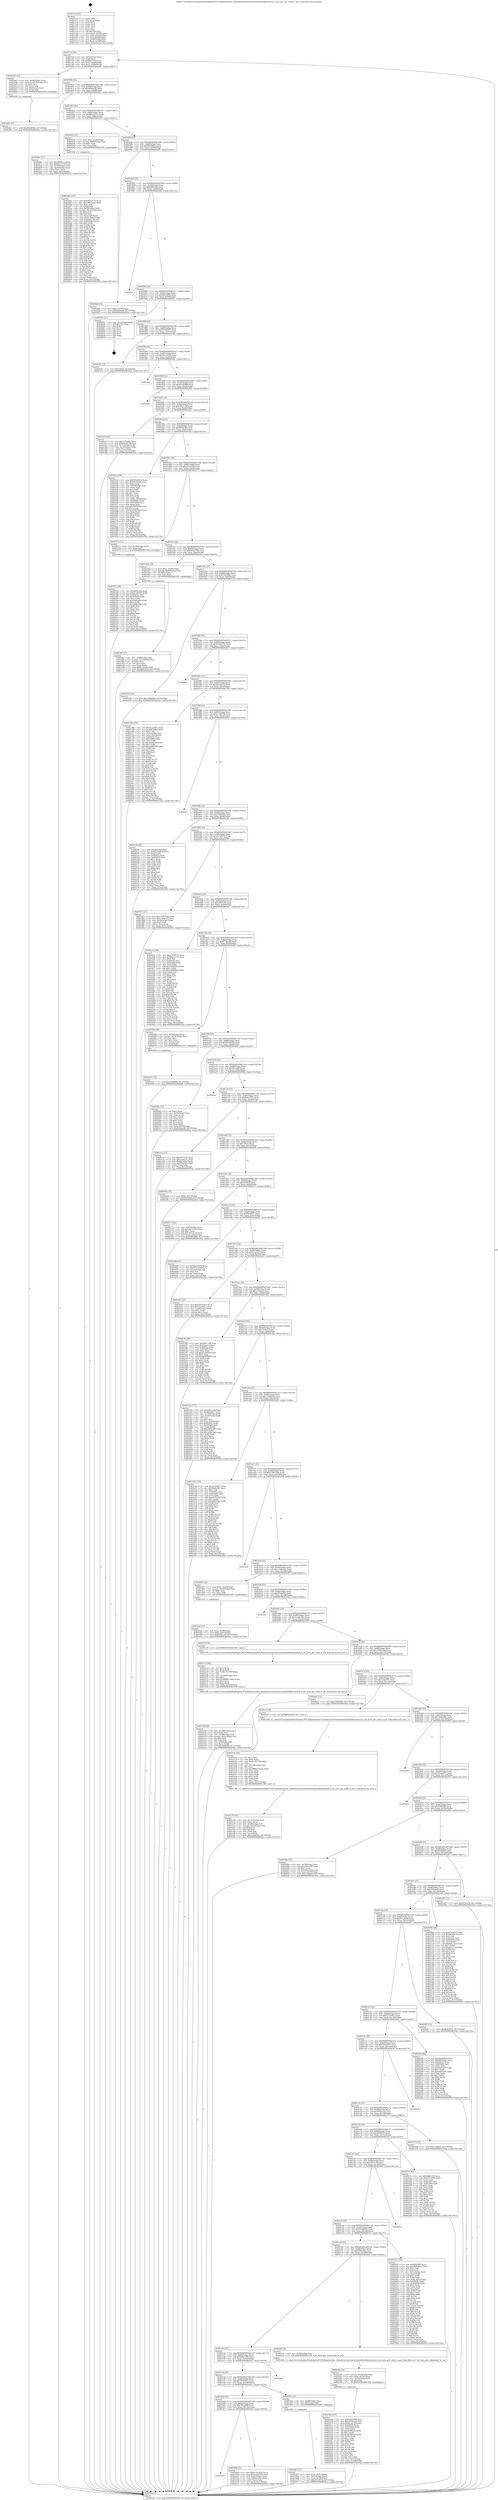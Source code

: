 digraph "0x4017c0" {
  label = "0x4017c0 (/mnt/c/Users/mathe/Desktop/tcc/POCII/binaries/extr_linuxdriversnetwirelessinteliwlwifimvmmvm.h_iwl_mvm_get_valid_tx_ant_Final-ollvm.out::main(0))"
  labelloc = "t"
  node[shape=record]

  Entry [label="",width=0.3,height=0.3,shape=circle,fillcolor=black,style=filled]
  "0x4017ef" [label="{
     0x4017ef [26]\l
     | [instrs]\l
     &nbsp;&nbsp;0x4017ef \<+3\>: mov -0x7c(%rbp),%eax\l
     &nbsp;&nbsp;0x4017f2 \<+2\>: mov %eax,%ecx\l
     &nbsp;&nbsp;0x4017f4 \<+6\>: sub $0x80e731af,%ecx\l
     &nbsp;&nbsp;0x4017fa \<+3\>: mov %eax,-0x80(%rbp)\l
     &nbsp;&nbsp;0x4017fd \<+6\>: mov %ecx,-0x84(%rbp)\l
     &nbsp;&nbsp;0x401803 \<+6\>: je 00000000004024d7 \<main+0xd17\>\l
  }"]
  "0x4024d7" [label="{
     0x4024d7 [27]\l
     | [instrs]\l
     &nbsp;&nbsp;0x4024d7 \<+4\>: mov -0x58(%rbp),%rax\l
     &nbsp;&nbsp;0x4024db \<+4\>: movslq -0x78(%rbp),%rcx\l
     &nbsp;&nbsp;0x4024df \<+4\>: shl $0x4,%rcx\l
     &nbsp;&nbsp;0x4024e3 \<+3\>: add %rcx,%rax\l
     &nbsp;&nbsp;0x4024e6 \<+4\>: mov 0x8(%rax),%rax\l
     &nbsp;&nbsp;0x4024ea \<+3\>: mov %rax,%rdi\l
     &nbsp;&nbsp;0x4024ed \<+5\>: call 0000000000401030 \<free@plt\>\l
     | [calls]\l
     &nbsp;&nbsp;0x401030 \{1\} (unknown)\l
  }"]
  "0x401809" [label="{
     0x401809 [25]\l
     | [instrs]\l
     &nbsp;&nbsp;0x401809 \<+5\>: jmp 000000000040180e \<main+0x4e\>\l
     &nbsp;&nbsp;0x40180e \<+3\>: mov -0x80(%rbp),%eax\l
     &nbsp;&nbsp;0x401811 \<+5\>: sub $0x85bdacf8,%eax\l
     &nbsp;&nbsp;0x401816 \<+6\>: mov %eax,-0x88(%rbp)\l
     &nbsp;&nbsp;0x40181c \<+6\>: je 00000000004024bc \<main+0xcfc\>\l
  }"]
  Exit [label="",width=0.3,height=0.3,shape=circle,fillcolor=black,style=filled,peripheries=2]
  "0x4024bc" [label="{
     0x4024bc [27]\l
     | [instrs]\l
     &nbsp;&nbsp;0x4024bc \<+5\>: mov $0x56f50c5c,%eax\l
     &nbsp;&nbsp;0x4024c1 \<+5\>: mov $0x80e731af,%ecx\l
     &nbsp;&nbsp;0x4024c6 \<+3\>: mov -0x78(%rbp),%edx\l
     &nbsp;&nbsp;0x4024c9 \<+3\>: cmp -0x50(%rbp),%edx\l
     &nbsp;&nbsp;0x4024cc \<+3\>: cmovl %ecx,%eax\l
     &nbsp;&nbsp;0x4024cf \<+3\>: mov %eax,-0x7c(%rbp)\l
     &nbsp;&nbsp;0x4024d2 \<+5\>: jmp 000000000040292a \<main+0x116a\>\l
  }"]
  "0x401822" [label="{
     0x401822 [25]\l
     | [instrs]\l
     &nbsp;&nbsp;0x401822 \<+5\>: jmp 0000000000401827 \<main+0x67\>\l
     &nbsp;&nbsp;0x401827 \<+3\>: mov -0x80(%rbp),%eax\l
     &nbsp;&nbsp;0x40182a \<+5\>: sub $0x88a22372,%eax\l
     &nbsp;&nbsp;0x40182f \<+6\>: mov %eax,-0x8c(%rbp)\l
     &nbsp;&nbsp;0x401835 \<+6\>: je 0000000000402033 \<main+0x873\>\l
  }"]
  "0x40257e" [label="{
     0x40257e [94]\l
     | [instrs]\l
     &nbsp;&nbsp;0x40257e \<+5\>: mov $0x8df2c256,%ecx\l
     &nbsp;&nbsp;0x402583 \<+5\>: mov $0x913885f7,%edx\l
     &nbsp;&nbsp;0x402588 \<+7\>: mov 0x40505c,%esi\l
     &nbsp;&nbsp;0x40258f \<+8\>: mov 0x405060,%r8d\l
     &nbsp;&nbsp;0x402597 \<+3\>: mov %esi,%r9d\l
     &nbsp;&nbsp;0x40259a \<+7\>: add $0x246bef00,%r9d\l
     &nbsp;&nbsp;0x4025a1 \<+4\>: sub $0x1,%r9d\l
     &nbsp;&nbsp;0x4025a5 \<+7\>: sub $0x246bef00,%r9d\l
     &nbsp;&nbsp;0x4025ac \<+4\>: imul %r9d,%esi\l
     &nbsp;&nbsp;0x4025b0 \<+3\>: and $0x1,%esi\l
     &nbsp;&nbsp;0x4025b3 \<+3\>: cmp $0x0,%esi\l
     &nbsp;&nbsp;0x4025b6 \<+4\>: sete %r10b\l
     &nbsp;&nbsp;0x4025ba \<+4\>: cmp $0xa,%r8d\l
     &nbsp;&nbsp;0x4025be \<+4\>: setl %r11b\l
     &nbsp;&nbsp;0x4025c2 \<+3\>: mov %r10b,%bl\l
     &nbsp;&nbsp;0x4025c5 \<+3\>: and %r11b,%bl\l
     &nbsp;&nbsp;0x4025c8 \<+3\>: xor %r11b,%r10b\l
     &nbsp;&nbsp;0x4025cb \<+3\>: or %r10b,%bl\l
     &nbsp;&nbsp;0x4025ce \<+3\>: test $0x1,%bl\l
     &nbsp;&nbsp;0x4025d1 \<+3\>: cmovne %edx,%ecx\l
     &nbsp;&nbsp;0x4025d4 \<+3\>: mov %ecx,-0x7c(%rbp)\l
     &nbsp;&nbsp;0x4025d7 \<+5\>: jmp 000000000040292a \<main+0x116a\>\l
  }"]
  "0x402033" [label="{
     0x402033 [23]\l
     | [instrs]\l
     &nbsp;&nbsp;0x402033 \<+7\>: movl $0x1,-0x68(%rbp)\l
     &nbsp;&nbsp;0x40203a \<+4\>: movslq -0x68(%rbp),%rax\l
     &nbsp;&nbsp;0x40203e \<+4\>: shl $0x2,%rax\l
     &nbsp;&nbsp;0x402042 \<+3\>: mov %rax,%rdi\l
     &nbsp;&nbsp;0x402045 \<+5\>: call 0000000000401050 \<malloc@plt\>\l
     | [calls]\l
     &nbsp;&nbsp;0x401050 \{1\} (unknown)\l
  }"]
  "0x40183b" [label="{
     0x40183b [25]\l
     | [instrs]\l
     &nbsp;&nbsp;0x40183b \<+5\>: jmp 0000000000401840 \<main+0x80\>\l
     &nbsp;&nbsp;0x401840 \<+3\>: mov -0x80(%rbp),%eax\l
     &nbsp;&nbsp;0x401843 \<+5\>: sub $0x88a2485d,%eax\l
     &nbsp;&nbsp;0x401848 \<+6\>: mov %eax,-0x90(%rbp)\l
     &nbsp;&nbsp;0x40184e \<+6\>: je 00000000004024a9 \<main+0xce9\>\l
  }"]
  "0x4024f2" [label="{
     0x4024f2 [12]\l
     | [instrs]\l
     &nbsp;&nbsp;0x4024f2 \<+7\>: movl $0xf916856d,-0x7c(%rbp)\l
     &nbsp;&nbsp;0x4024f9 \<+5\>: jmp 000000000040292a \<main+0x116a\>\l
  }"]
  "0x4024a9" [label="{
     0x4024a9 [19]\l
     | [instrs]\l
     &nbsp;&nbsp;0x4024a9 \<+7\>: movl $0x0,-0x78(%rbp)\l
     &nbsp;&nbsp;0x4024b0 \<+7\>: movl $0x85bdacf8,-0x7c(%rbp)\l
     &nbsp;&nbsp;0x4024b7 \<+5\>: jmp 000000000040292a \<main+0x116a\>\l
  }"]
  "0x401854" [label="{
     0x401854 [25]\l
     | [instrs]\l
     &nbsp;&nbsp;0x401854 \<+5\>: jmp 0000000000401859 \<main+0x99\>\l
     &nbsp;&nbsp;0x401859 \<+3\>: mov -0x80(%rbp),%eax\l
     &nbsp;&nbsp;0x40185c \<+5\>: sub $0x8df2c256,%eax\l
     &nbsp;&nbsp;0x401861 \<+6\>: mov %eax,-0x94(%rbp)\l
     &nbsp;&nbsp;0x401867 \<+6\>: je 00000000004028fa \<main+0x113a\>\l
  }"]
  "0x40247e" [label="{
     0x40247e [12]\l
     | [instrs]\l
     &nbsp;&nbsp;0x40247e \<+7\>: movl $0x45488f8f,-0x7c(%rbp)\l
     &nbsp;&nbsp;0x402485 \<+5\>: jmp 000000000040292a \<main+0x116a\>\l
  }"]
  "0x4028fa" [label="{
     0x4028fa\l
  }", style=dashed]
  "0x40186d" [label="{
     0x40186d [25]\l
     | [instrs]\l
     &nbsp;&nbsp;0x40186d \<+5\>: jmp 0000000000401872 \<main+0xb2\>\l
     &nbsp;&nbsp;0x401872 \<+3\>: mov -0x80(%rbp),%eax\l
     &nbsp;&nbsp;0x401875 \<+5\>: sub $0x8f416844,%eax\l
     &nbsp;&nbsp;0x40187a \<+6\>: mov %eax,-0x98(%rbp)\l
     &nbsp;&nbsp;0x401880 \<+6\>: je 0000000000402821 \<main+0x1061\>\l
  }"]
  "0x40230b" [label="{
     0x40230b [107]\l
     | [instrs]\l
     &nbsp;&nbsp;0x40230b \<+5\>: mov $0x92a82468,%esi\l
     &nbsp;&nbsp;0x402310 \<+5\>: mov $0x5478a1ed,%ecx\l
     &nbsp;&nbsp;0x402315 \<+7\>: movl $0x0,-0x74(%rbp)\l
     &nbsp;&nbsp;0x40231c \<+7\>: mov 0x40505c,%edx\l
     &nbsp;&nbsp;0x402323 \<+8\>: mov 0x405060,%r8d\l
     &nbsp;&nbsp;0x40232b \<+3\>: mov %edx,%r9d\l
     &nbsp;&nbsp;0x40232e \<+7\>: sub $0xaf788aa0,%r9d\l
     &nbsp;&nbsp;0x402335 \<+4\>: sub $0x1,%r9d\l
     &nbsp;&nbsp;0x402339 \<+7\>: add $0xaf788aa0,%r9d\l
     &nbsp;&nbsp;0x402340 \<+4\>: imul %r9d,%edx\l
     &nbsp;&nbsp;0x402344 \<+3\>: and $0x1,%edx\l
     &nbsp;&nbsp;0x402347 \<+3\>: cmp $0x0,%edx\l
     &nbsp;&nbsp;0x40234a \<+4\>: sete %r10b\l
     &nbsp;&nbsp;0x40234e \<+4\>: cmp $0xa,%r8d\l
     &nbsp;&nbsp;0x402352 \<+4\>: setl %r11b\l
     &nbsp;&nbsp;0x402356 \<+3\>: mov %r10b,%bl\l
     &nbsp;&nbsp;0x402359 \<+3\>: and %r11b,%bl\l
     &nbsp;&nbsp;0x40235c \<+3\>: xor %r11b,%r10b\l
     &nbsp;&nbsp;0x40235f \<+3\>: or %r10b,%bl\l
     &nbsp;&nbsp;0x402362 \<+3\>: test $0x1,%bl\l
     &nbsp;&nbsp;0x402365 \<+3\>: cmovne %ecx,%esi\l
     &nbsp;&nbsp;0x402368 \<+3\>: mov %esi,-0x7c(%rbp)\l
     &nbsp;&nbsp;0x40236b \<+6\>: mov %eax,-0x168(%rbp)\l
     &nbsp;&nbsp;0x402371 \<+5\>: jmp 000000000040292a \<main+0x116a\>\l
  }"]
  "0x402821" [label="{
     0x402821 [21]\l
     | [instrs]\l
     &nbsp;&nbsp;0x402821 \<+3\>: mov -0x2c(%rbp),%eax\l
     &nbsp;&nbsp;0x402824 \<+7\>: add $0x148,%rsp\l
     &nbsp;&nbsp;0x40282b \<+1\>: pop %rbx\l
     &nbsp;&nbsp;0x40282c \<+2\>: pop %r12\l
     &nbsp;&nbsp;0x40282e \<+2\>: pop %r13\l
     &nbsp;&nbsp;0x402830 \<+2\>: pop %r14\l
     &nbsp;&nbsp;0x402832 \<+2\>: pop %r15\l
     &nbsp;&nbsp;0x402834 \<+1\>: pop %rbp\l
     &nbsp;&nbsp;0x402835 \<+1\>: ret\l
  }"]
  "0x401886" [label="{
     0x401886 [25]\l
     | [instrs]\l
     &nbsp;&nbsp;0x401886 \<+5\>: jmp 000000000040188b \<main+0xcb\>\l
     &nbsp;&nbsp;0x40188b \<+3\>: mov -0x80(%rbp),%eax\l
     &nbsp;&nbsp;0x40188e \<+5\>: sub $0x913885f7,%eax\l
     &nbsp;&nbsp;0x401893 \<+6\>: mov %eax,-0x9c(%rbp)\l
     &nbsp;&nbsp;0x401899 \<+6\>: je 00000000004025dc \<main+0xe1c\>\l
  }"]
  "0x4022f4" [label="{
     0x4022f4 [23]\l
     | [instrs]\l
     &nbsp;&nbsp;0x4022f4 \<+10\>: movabs $0x4030b6,%rdi\l
     &nbsp;&nbsp;0x4022fe \<+3\>: mov %eax,-0x70(%rbp)\l
     &nbsp;&nbsp;0x402301 \<+3\>: mov -0x70(%rbp),%esi\l
     &nbsp;&nbsp;0x402304 \<+2\>: mov $0x0,%al\l
     &nbsp;&nbsp;0x402306 \<+5\>: call 0000000000401040 \<printf@plt\>\l
     | [calls]\l
     &nbsp;&nbsp;0x401040 \{1\} (unknown)\l
  }"]
  "0x4025dc" [label="{
     0x4025dc [12]\l
     | [instrs]\l
     &nbsp;&nbsp;0x4025dc \<+7\>: movl $0xcdfa5e,-0x7c(%rbp)\l
     &nbsp;&nbsp;0x4025e3 \<+5\>: jmp 000000000040292a \<main+0x116a\>\l
  }"]
  "0x40189f" [label="{
     0x40189f [25]\l
     | [instrs]\l
     &nbsp;&nbsp;0x40189f \<+5\>: jmp 00000000004018a4 \<main+0xe4\>\l
     &nbsp;&nbsp;0x4018a4 \<+3\>: mov -0x80(%rbp),%eax\l
     &nbsp;&nbsp;0x4018a7 \<+5\>: sub $0x91ec3099,%eax\l
     &nbsp;&nbsp;0x4018ac \<+6\>: mov %eax,-0xa0(%rbp)\l
     &nbsp;&nbsp;0x4018b2 \<+6\>: je 00000000004026dc \<main+0xf1c\>\l
  }"]
  "0x402149" [label="{
     0x402149 [42]\l
     | [instrs]\l
     &nbsp;&nbsp;0x402149 \<+6\>: mov -0x164(%rbp),%ecx\l
     &nbsp;&nbsp;0x40214f \<+3\>: imul %eax,%ecx\l
     &nbsp;&nbsp;0x402152 \<+4\>: mov -0x58(%rbp),%rdi\l
     &nbsp;&nbsp;0x402156 \<+4\>: movslq -0x5c(%rbp),%r8\l
     &nbsp;&nbsp;0x40215a \<+4\>: shl $0x4,%r8\l
     &nbsp;&nbsp;0x40215e \<+3\>: add %r8,%rdi\l
     &nbsp;&nbsp;0x402161 \<+4\>: mov 0x8(%rdi),%rdi\l
     &nbsp;&nbsp;0x402165 \<+2\>: mov %ecx,(%rdi)\l
     &nbsp;&nbsp;0x402167 \<+7\>: movl $0x4d962ff,-0x7c(%rbp)\l
     &nbsp;&nbsp;0x40216e \<+5\>: jmp 000000000040292a \<main+0x116a\>\l
  }"]
  "0x4026dc" [label="{
     0x4026dc\l
  }", style=dashed]
  "0x4018b8" [label="{
     0x4018b8 [25]\l
     | [instrs]\l
     &nbsp;&nbsp;0x4018b8 \<+5\>: jmp 00000000004018bd \<main+0xfd\>\l
     &nbsp;&nbsp;0x4018bd \<+3\>: mov -0x80(%rbp),%eax\l
     &nbsp;&nbsp;0x4018c0 \<+5\>: sub $0x92a82468,%eax\l
     &nbsp;&nbsp;0x4018c5 \<+6\>: mov %eax,-0xa4(%rbp)\l
     &nbsp;&nbsp;0x4018cb \<+6\>: je 00000000004028b5 \<main+0x10f5\>\l
  }"]
  "0x40211d" [label="{
     0x40211d [44]\l
     | [instrs]\l
     &nbsp;&nbsp;0x40211d \<+2\>: xor %ecx,%ecx\l
     &nbsp;&nbsp;0x40211f \<+5\>: mov $0x2,%edx\l
     &nbsp;&nbsp;0x402124 \<+6\>: mov %edx,-0x160(%rbp)\l
     &nbsp;&nbsp;0x40212a \<+1\>: cltd\l
     &nbsp;&nbsp;0x40212b \<+6\>: mov -0x160(%rbp),%esi\l
     &nbsp;&nbsp;0x402131 \<+2\>: idiv %esi\l
     &nbsp;&nbsp;0x402133 \<+6\>: imul $0xfffffffe,%edx,%edx\l
     &nbsp;&nbsp;0x402139 \<+3\>: sub $0x1,%ecx\l
     &nbsp;&nbsp;0x40213c \<+2\>: sub %ecx,%edx\l
     &nbsp;&nbsp;0x40213e \<+6\>: mov %edx,-0x164(%rbp)\l
     &nbsp;&nbsp;0x402144 \<+5\>: call 0000000000401160 \<next_i\>\l
     | [calls]\l
     &nbsp;&nbsp;0x401160 \{1\} (/mnt/c/Users/mathe/Desktop/tcc/POCII/binaries/extr_linuxdriversnetwirelessinteliwlwifimvmmvm.h_iwl_mvm_get_valid_tx_ant_Final-ollvm.out::next_i)\l
  }"]
  "0x4028b5" [label="{
     0x4028b5\l
  }", style=dashed]
  "0x4018d1" [label="{
     0x4018d1 [25]\l
     | [instrs]\l
     &nbsp;&nbsp;0x4018d1 \<+5\>: jmp 00000000004018d6 \<main+0x116\>\l
     &nbsp;&nbsp;0x4018d6 \<+3\>: mov -0x80(%rbp),%eax\l
     &nbsp;&nbsp;0x4018d9 \<+5\>: sub $0x955e1c8f,%eax\l
     &nbsp;&nbsp;0x4018de \<+6\>: mov %eax,-0xa8(%rbp)\l
     &nbsp;&nbsp;0x4018e4 \<+6\>: je 0000000000401dc5 \<main+0x605\>\l
  }"]
  "0x401d1d" [label="{
     0x401d1d\l
  }", style=dashed]
  "0x401dc5" [label="{
     0x401dc5 [27]\l
     | [instrs]\l
     &nbsp;&nbsp;0x401dc5 \<+5\>: mov $0x5270af61,%eax\l
     &nbsp;&nbsp;0x401dca \<+5\>: mov $0xb0ca6728,%ecx\l
     &nbsp;&nbsp;0x401dcf \<+3\>: mov -0x5c(%rbp),%edx\l
     &nbsp;&nbsp;0x401dd2 \<+3\>: cmp -0x50(%rbp),%edx\l
     &nbsp;&nbsp;0x401dd5 \<+3\>: cmovl %ecx,%eax\l
     &nbsp;&nbsp;0x401dd8 \<+3\>: mov %eax,-0x7c(%rbp)\l
     &nbsp;&nbsp;0x401ddb \<+5\>: jmp 000000000040292a \<main+0x116a\>\l
  }"]
  "0x4018ea" [label="{
     0x4018ea [25]\l
     | [instrs]\l
     &nbsp;&nbsp;0x4018ea \<+5\>: jmp 00000000004018ef \<main+0x12f\>\l
     &nbsp;&nbsp;0x4018ef \<+3\>: mov -0x80(%rbp),%eax\l
     &nbsp;&nbsp;0x4018f2 \<+5\>: sub $0x9bddc5f2,%eax\l
     &nbsp;&nbsp;0x4018f7 \<+6\>: mov %eax,-0xac(%rbp)\l
     &nbsp;&nbsp;0x4018fd \<+6\>: je 0000000000401f2a \<main+0x76a\>\l
  }"]
  "0x4020fd" [label="{
     0x4020fd [27]\l
     | [instrs]\l
     &nbsp;&nbsp;0x4020fd \<+5\>: mov $0xb73e3624,%eax\l
     &nbsp;&nbsp;0x402102 \<+5\>: mov $0x1a2de35b,%ecx\l
     &nbsp;&nbsp;0x402107 \<+3\>: mov -0x6c(%rbp),%edx\l
     &nbsp;&nbsp;0x40210a \<+3\>: cmp -0x68(%rbp),%edx\l
     &nbsp;&nbsp;0x40210d \<+3\>: cmovl %ecx,%eax\l
     &nbsp;&nbsp;0x402110 \<+3\>: mov %eax,-0x7c(%rbp)\l
     &nbsp;&nbsp;0x402113 \<+5\>: jmp 000000000040292a \<main+0x116a\>\l
  }"]
  "0x401f2a" [label="{
     0x401f2a [109]\l
     | [instrs]\l
     &nbsp;&nbsp;0x401f2a \<+5\>: mov $0x535a9d33,%eax\l
     &nbsp;&nbsp;0x401f2f \<+5\>: mov $0x507a0c68,%ecx\l
     &nbsp;&nbsp;0x401f34 \<+2\>: xor %edx,%edx\l
     &nbsp;&nbsp;0x401f36 \<+3\>: mov -0x64(%rbp),%esi\l
     &nbsp;&nbsp;0x401f39 \<+2\>: mov %edx,%edi\l
     &nbsp;&nbsp;0x401f3b \<+2\>: sub %esi,%edi\l
     &nbsp;&nbsp;0x401f3d \<+2\>: mov %edx,%esi\l
     &nbsp;&nbsp;0x401f3f \<+3\>: sub $0x1,%esi\l
     &nbsp;&nbsp;0x401f42 \<+2\>: add %esi,%edi\l
     &nbsp;&nbsp;0x401f44 \<+2\>: sub %edi,%edx\l
     &nbsp;&nbsp;0x401f46 \<+3\>: mov %edx,-0x64(%rbp)\l
     &nbsp;&nbsp;0x401f49 \<+7\>: mov 0x40505c,%edx\l
     &nbsp;&nbsp;0x401f50 \<+7\>: mov 0x405060,%esi\l
     &nbsp;&nbsp;0x401f57 \<+2\>: mov %edx,%edi\l
     &nbsp;&nbsp;0x401f59 \<+6\>: sub $0x5983d2a9,%edi\l
     &nbsp;&nbsp;0x401f5f \<+3\>: sub $0x1,%edi\l
     &nbsp;&nbsp;0x401f62 \<+6\>: add $0x5983d2a9,%edi\l
     &nbsp;&nbsp;0x401f68 \<+3\>: imul %edi,%edx\l
     &nbsp;&nbsp;0x401f6b \<+3\>: and $0x1,%edx\l
     &nbsp;&nbsp;0x401f6e \<+3\>: cmp $0x0,%edx\l
     &nbsp;&nbsp;0x401f71 \<+4\>: sete %r8b\l
     &nbsp;&nbsp;0x401f75 \<+3\>: cmp $0xa,%esi\l
     &nbsp;&nbsp;0x401f78 \<+4\>: setl %r9b\l
     &nbsp;&nbsp;0x401f7c \<+3\>: mov %r8b,%r10b\l
     &nbsp;&nbsp;0x401f7f \<+3\>: and %r9b,%r10b\l
     &nbsp;&nbsp;0x401f82 \<+3\>: xor %r9b,%r8b\l
     &nbsp;&nbsp;0x401f85 \<+3\>: or %r8b,%r10b\l
     &nbsp;&nbsp;0x401f88 \<+4\>: test $0x1,%r10b\l
     &nbsp;&nbsp;0x401f8c \<+3\>: cmovne %ecx,%eax\l
     &nbsp;&nbsp;0x401f8f \<+3\>: mov %eax,-0x7c(%rbp)\l
     &nbsp;&nbsp;0x401f92 \<+5\>: jmp 000000000040292a \<main+0x116a\>\l
  }"]
  "0x401903" [label="{
     0x401903 [25]\l
     | [instrs]\l
     &nbsp;&nbsp;0x401903 \<+5\>: jmp 0000000000401908 \<main+0x148\>\l
     &nbsp;&nbsp;0x401908 \<+3\>: mov -0x80(%rbp),%eax\l
     &nbsp;&nbsp;0x40190b \<+5\>: sub $0xa551594f,%eax\l
     &nbsp;&nbsp;0x401910 \<+6\>: mov %eax,-0xb0(%rbp)\l
     &nbsp;&nbsp;0x401916 \<+6\>: je 0000000000402572 \<main+0xdb2\>\l
  }"]
  "0x40204a" [label="{
     0x40204a [167]\l
     | [instrs]\l
     &nbsp;&nbsp;0x40204a \<+5\>: mov $0xb7619731,%ecx\l
     &nbsp;&nbsp;0x40204f \<+5\>: mov $0x1d6d51bd,%edx\l
     &nbsp;&nbsp;0x402054 \<+3\>: mov $0x1,%sil\l
     &nbsp;&nbsp;0x402057 \<+3\>: xor %r8d,%r8d\l
     &nbsp;&nbsp;0x40205a \<+4\>: mov -0x58(%rbp),%rdi\l
     &nbsp;&nbsp;0x40205e \<+4\>: movslq -0x5c(%rbp),%r9\l
     &nbsp;&nbsp;0x402062 \<+4\>: shl $0x4,%r9\l
     &nbsp;&nbsp;0x402066 \<+3\>: add %r9,%rdi\l
     &nbsp;&nbsp;0x402069 \<+4\>: mov %rax,0x8(%rdi)\l
     &nbsp;&nbsp;0x40206d \<+7\>: movl $0x0,-0x6c(%rbp)\l
     &nbsp;&nbsp;0x402074 \<+8\>: mov 0x40505c,%r10d\l
     &nbsp;&nbsp;0x40207c \<+8\>: mov 0x405060,%r11d\l
     &nbsp;&nbsp;0x402084 \<+4\>: sub $0x1,%r8d\l
     &nbsp;&nbsp;0x402088 \<+3\>: mov %r10d,%ebx\l
     &nbsp;&nbsp;0x40208b \<+3\>: add %r8d,%ebx\l
     &nbsp;&nbsp;0x40208e \<+4\>: imul %ebx,%r10d\l
     &nbsp;&nbsp;0x402092 \<+4\>: and $0x1,%r10d\l
     &nbsp;&nbsp;0x402096 \<+4\>: cmp $0x0,%r10d\l
     &nbsp;&nbsp;0x40209a \<+4\>: sete %r14b\l
     &nbsp;&nbsp;0x40209e \<+4\>: cmp $0xa,%r11d\l
     &nbsp;&nbsp;0x4020a2 \<+4\>: setl %r15b\l
     &nbsp;&nbsp;0x4020a6 \<+3\>: mov %r14b,%r12b\l
     &nbsp;&nbsp;0x4020a9 \<+4\>: xor $0xff,%r12b\l
     &nbsp;&nbsp;0x4020ad \<+3\>: mov %r15b,%r13b\l
     &nbsp;&nbsp;0x4020b0 \<+4\>: xor $0xff,%r13b\l
     &nbsp;&nbsp;0x4020b4 \<+4\>: xor $0x1,%sil\l
     &nbsp;&nbsp;0x4020b8 \<+3\>: mov %r12b,%al\l
     &nbsp;&nbsp;0x4020bb \<+2\>: and $0xff,%al\l
     &nbsp;&nbsp;0x4020bd \<+3\>: and %sil,%r14b\l
     &nbsp;&nbsp;0x4020c0 \<+3\>: mov %r13b,%dil\l
     &nbsp;&nbsp;0x4020c3 \<+4\>: and $0xff,%dil\l
     &nbsp;&nbsp;0x4020c7 \<+3\>: and %sil,%r15b\l
     &nbsp;&nbsp;0x4020ca \<+3\>: or %r14b,%al\l
     &nbsp;&nbsp;0x4020cd \<+3\>: or %r15b,%dil\l
     &nbsp;&nbsp;0x4020d0 \<+3\>: xor %dil,%al\l
     &nbsp;&nbsp;0x4020d3 \<+3\>: or %r13b,%r12b\l
     &nbsp;&nbsp;0x4020d6 \<+4\>: xor $0xff,%r12b\l
     &nbsp;&nbsp;0x4020da \<+4\>: or $0x1,%sil\l
     &nbsp;&nbsp;0x4020de \<+3\>: and %sil,%r12b\l
     &nbsp;&nbsp;0x4020e1 \<+3\>: or %r12b,%al\l
     &nbsp;&nbsp;0x4020e4 \<+2\>: test $0x1,%al\l
     &nbsp;&nbsp;0x4020e6 \<+3\>: cmovne %edx,%ecx\l
     &nbsp;&nbsp;0x4020e9 \<+3\>: mov %ecx,-0x7c(%rbp)\l
     &nbsp;&nbsp;0x4020ec \<+5\>: jmp 000000000040292a \<main+0x116a\>\l
  }"]
  "0x402572" [label="{
     0x402572 [12]\l
     | [instrs]\l
     &nbsp;&nbsp;0x402572 \<+4\>: mov -0x58(%rbp),%rax\l
     &nbsp;&nbsp;0x402576 \<+3\>: mov %rax,%rdi\l
     &nbsp;&nbsp;0x402579 \<+5\>: call 0000000000401030 \<free@plt\>\l
     | [calls]\l
     &nbsp;&nbsp;0x401030 \{1\} (unknown)\l
  }"]
  "0x40191c" [label="{
     0x40191c [25]\l
     | [instrs]\l
     &nbsp;&nbsp;0x40191c \<+5\>: jmp 0000000000401921 \<main+0x161\>\l
     &nbsp;&nbsp;0x401921 \<+3\>: mov -0x80(%rbp),%eax\l
     &nbsp;&nbsp;0x401924 \<+5\>: sub $0xb0ca6728,%eax\l
     &nbsp;&nbsp;0x401929 \<+6\>: mov %eax,-0xb4(%rbp)\l
     &nbsp;&nbsp;0x40192f \<+6\>: je 0000000000401de0 \<main+0x620\>\l
  }"]
  "0x401e70" [label="{
     0x401e70 [42]\l
     | [instrs]\l
     &nbsp;&nbsp;0x401e70 \<+6\>: mov -0x15c(%rbp),%ecx\l
     &nbsp;&nbsp;0x401e76 \<+3\>: imul %eax,%ecx\l
     &nbsp;&nbsp;0x401e79 \<+4\>: mov -0x58(%rbp),%r8\l
     &nbsp;&nbsp;0x401e7d \<+4\>: movslq -0x5c(%rbp),%r9\l
     &nbsp;&nbsp;0x401e81 \<+4\>: shl $0x4,%r9\l
     &nbsp;&nbsp;0x401e85 \<+3\>: add %r9,%r8\l
     &nbsp;&nbsp;0x401e88 \<+3\>: mov (%r8),%r8\l
     &nbsp;&nbsp;0x401e8b \<+3\>: mov %ecx,(%r8)\l
     &nbsp;&nbsp;0x401e8e \<+7\>: movl $0x15bd43bc,-0x7c(%rbp)\l
     &nbsp;&nbsp;0x401e95 \<+5\>: jmp 000000000040292a \<main+0x116a\>\l
  }"]
  "0x401de0" [label="{
     0x401de0 [23]\l
     | [instrs]\l
     &nbsp;&nbsp;0x401de0 \<+7\>: movl $0x1,-0x60(%rbp)\l
     &nbsp;&nbsp;0x401de7 \<+4\>: movslq -0x60(%rbp),%rax\l
     &nbsp;&nbsp;0x401deb \<+4\>: shl $0x2,%rax\l
     &nbsp;&nbsp;0x401def \<+3\>: mov %rax,%rdi\l
     &nbsp;&nbsp;0x401df2 \<+5\>: call 0000000000401050 \<malloc@plt\>\l
     | [calls]\l
     &nbsp;&nbsp;0x401050 \{1\} (unknown)\l
  }"]
  "0x401935" [label="{
     0x401935 [25]\l
     | [instrs]\l
     &nbsp;&nbsp;0x401935 \<+5\>: jmp 000000000040193a \<main+0x17a\>\l
     &nbsp;&nbsp;0x40193a \<+3\>: mov -0x80(%rbp),%eax\l
     &nbsp;&nbsp;0x40193d \<+5\>: sub $0xb73e3624,%eax\l
     &nbsp;&nbsp;0x401942 \<+6\>: mov %eax,-0xb8(%rbp)\l
     &nbsp;&nbsp;0x401948 \<+6\>: je 0000000000402192 \<main+0x9d2\>\l
  }"]
  "0x401e3c" [label="{
     0x401e3c [52]\l
     | [instrs]\l
     &nbsp;&nbsp;0x401e3c \<+2\>: xor %ecx,%ecx\l
     &nbsp;&nbsp;0x401e3e \<+5\>: mov $0x2,%edx\l
     &nbsp;&nbsp;0x401e43 \<+6\>: mov %edx,-0x158(%rbp)\l
     &nbsp;&nbsp;0x401e49 \<+1\>: cltd\l
     &nbsp;&nbsp;0x401e4a \<+6\>: mov -0x158(%rbp),%esi\l
     &nbsp;&nbsp;0x401e50 \<+2\>: idiv %esi\l
     &nbsp;&nbsp;0x401e52 \<+6\>: imul $0xfffffffe,%edx,%edx\l
     &nbsp;&nbsp;0x401e58 \<+2\>: mov %ecx,%edi\l
     &nbsp;&nbsp;0x401e5a \<+2\>: sub %edx,%edi\l
     &nbsp;&nbsp;0x401e5c \<+2\>: mov %ecx,%edx\l
     &nbsp;&nbsp;0x401e5e \<+3\>: sub $0x1,%edx\l
     &nbsp;&nbsp;0x401e61 \<+2\>: add %edx,%edi\l
     &nbsp;&nbsp;0x401e63 \<+2\>: sub %edi,%ecx\l
     &nbsp;&nbsp;0x401e65 \<+6\>: mov %ecx,-0x15c(%rbp)\l
     &nbsp;&nbsp;0x401e6b \<+5\>: call 0000000000401160 \<next_i\>\l
     | [calls]\l
     &nbsp;&nbsp;0x401160 \{1\} (/mnt/c/Users/mathe/Desktop/tcc/POCII/binaries/extr_linuxdriversnetwirelessinteliwlwifimvmmvm.h_iwl_mvm_get_valid_tx_ant_Final-ollvm.out::next_i)\l
  }"]
  "0x402192" [label="{
     0x402192 [12]\l
     | [instrs]\l
     &nbsp;&nbsp;0x402192 \<+7\>: movl $0xc782b854,-0x7c(%rbp)\l
     &nbsp;&nbsp;0x402199 \<+5\>: jmp 000000000040292a \<main+0x116a\>\l
  }"]
  "0x40194e" [label="{
     0x40194e [25]\l
     | [instrs]\l
     &nbsp;&nbsp;0x40194e \<+5\>: jmp 0000000000401953 \<main+0x193\>\l
     &nbsp;&nbsp;0x401953 \<+3\>: mov -0x80(%rbp),%eax\l
     &nbsp;&nbsp;0x401956 \<+5\>: sub $0xb7619731,%eax\l
     &nbsp;&nbsp;0x40195b \<+6\>: mov %eax,-0xbc(%rbp)\l
     &nbsp;&nbsp;0x401961 \<+6\>: je 0000000000402857 \<main+0x1097\>\l
  }"]
  "0x401df7" [label="{
     0x401df7 [37]\l
     | [instrs]\l
     &nbsp;&nbsp;0x401df7 \<+4\>: mov -0x58(%rbp),%rdi\l
     &nbsp;&nbsp;0x401dfb \<+4\>: movslq -0x5c(%rbp),%rcx\l
     &nbsp;&nbsp;0x401dff \<+4\>: shl $0x4,%rcx\l
     &nbsp;&nbsp;0x401e03 \<+3\>: add %rcx,%rdi\l
     &nbsp;&nbsp;0x401e06 \<+3\>: mov %rax,(%rdi)\l
     &nbsp;&nbsp;0x401e09 \<+7\>: movl $0x0,-0x64(%rbp)\l
     &nbsp;&nbsp;0x401e10 \<+7\>: movl $0xfbe63555,-0x7c(%rbp)\l
     &nbsp;&nbsp;0x401e17 \<+5\>: jmp 000000000040292a \<main+0x116a\>\l
  }"]
  "0x402857" [label="{
     0x402857\l
  }", style=dashed]
  "0x401967" [label="{
     0x401967 [25]\l
     | [instrs]\l
     &nbsp;&nbsp;0x401967 \<+5\>: jmp 000000000040196c \<main+0x1ac\>\l
     &nbsp;&nbsp;0x40196c \<+3\>: mov -0x80(%rbp),%eax\l
     &nbsp;&nbsp;0x40196f \<+5\>: sub $0xbb2c8e7b,%eax\l
     &nbsp;&nbsp;0x401974 \<+6\>: mov %eax,-0xc0(%rbp)\l
     &nbsp;&nbsp;0x40197a \<+6\>: je 000000000040278b \<main+0xfcb\>\l
  }"]
  "0x401dae" [label="{
     0x401dae [23]\l
     | [instrs]\l
     &nbsp;&nbsp;0x401dae \<+4\>: mov %rax,-0x58(%rbp)\l
     &nbsp;&nbsp;0x401db2 \<+7\>: movl $0x0,-0x5c(%rbp)\l
     &nbsp;&nbsp;0x401db9 \<+7\>: movl $0x955e1c8f,-0x7c(%rbp)\l
     &nbsp;&nbsp;0x401dc0 \<+5\>: jmp 000000000040292a \<main+0x116a\>\l
  }"]
  "0x40278b" [label="{
     0x40278b [150]\l
     | [instrs]\l
     &nbsp;&nbsp;0x40278b \<+5\>: mov $0x41aae875,%eax\l
     &nbsp;&nbsp;0x402790 \<+5\>: mov $0x8f416844,%ecx\l
     &nbsp;&nbsp;0x402795 \<+2\>: mov $0x1,%dl\l
     &nbsp;&nbsp;0x402797 \<+3\>: mov -0x3c(%rbp),%esi\l
     &nbsp;&nbsp;0x40279a \<+3\>: mov %esi,-0x2c(%rbp)\l
     &nbsp;&nbsp;0x40279d \<+7\>: mov 0x40505c,%esi\l
     &nbsp;&nbsp;0x4027a4 \<+7\>: mov 0x405060,%edi\l
     &nbsp;&nbsp;0x4027ab \<+3\>: mov %esi,%r8d\l
     &nbsp;&nbsp;0x4027ae \<+7\>: sub $0x24ddfe00,%r8d\l
     &nbsp;&nbsp;0x4027b5 \<+4\>: sub $0x1,%r8d\l
     &nbsp;&nbsp;0x4027b9 \<+7\>: add $0x24ddfe00,%r8d\l
     &nbsp;&nbsp;0x4027c0 \<+4\>: imul %r8d,%esi\l
     &nbsp;&nbsp;0x4027c4 \<+3\>: and $0x1,%esi\l
     &nbsp;&nbsp;0x4027c7 \<+3\>: cmp $0x0,%esi\l
     &nbsp;&nbsp;0x4027ca \<+4\>: sete %r9b\l
     &nbsp;&nbsp;0x4027ce \<+3\>: cmp $0xa,%edi\l
     &nbsp;&nbsp;0x4027d1 \<+4\>: setl %r10b\l
     &nbsp;&nbsp;0x4027d5 \<+3\>: mov %r9b,%r11b\l
     &nbsp;&nbsp;0x4027d8 \<+4\>: xor $0xff,%r11b\l
     &nbsp;&nbsp;0x4027dc \<+3\>: mov %r10b,%bl\l
     &nbsp;&nbsp;0x4027df \<+3\>: xor $0xff,%bl\l
     &nbsp;&nbsp;0x4027e2 \<+3\>: xor $0x0,%dl\l
     &nbsp;&nbsp;0x4027e5 \<+3\>: mov %r11b,%r14b\l
     &nbsp;&nbsp;0x4027e8 \<+4\>: and $0x0,%r14b\l
     &nbsp;&nbsp;0x4027ec \<+3\>: and %dl,%r9b\l
     &nbsp;&nbsp;0x4027ef \<+3\>: mov %bl,%r15b\l
     &nbsp;&nbsp;0x4027f2 \<+4\>: and $0x0,%r15b\l
     &nbsp;&nbsp;0x4027f6 \<+3\>: and %dl,%r10b\l
     &nbsp;&nbsp;0x4027f9 \<+3\>: or %r9b,%r14b\l
     &nbsp;&nbsp;0x4027fc \<+3\>: or %r10b,%r15b\l
     &nbsp;&nbsp;0x4027ff \<+3\>: xor %r15b,%r14b\l
     &nbsp;&nbsp;0x402802 \<+3\>: or %bl,%r11b\l
     &nbsp;&nbsp;0x402805 \<+4\>: xor $0xff,%r11b\l
     &nbsp;&nbsp;0x402809 \<+3\>: or $0x0,%dl\l
     &nbsp;&nbsp;0x40280c \<+3\>: and %dl,%r11b\l
     &nbsp;&nbsp;0x40280f \<+3\>: or %r11b,%r14b\l
     &nbsp;&nbsp;0x402812 \<+4\>: test $0x1,%r14b\l
     &nbsp;&nbsp;0x402816 \<+3\>: cmovne %ecx,%eax\l
     &nbsp;&nbsp;0x402819 \<+3\>: mov %eax,-0x7c(%rbp)\l
     &nbsp;&nbsp;0x40281c \<+5\>: jmp 000000000040292a \<main+0x116a\>\l
  }"]
  "0x401980" [label="{
     0x401980 [25]\l
     | [instrs]\l
     &nbsp;&nbsp;0x401980 \<+5\>: jmp 0000000000401985 \<main+0x1c5\>\l
     &nbsp;&nbsp;0x401985 \<+3\>: mov -0x80(%rbp),%eax\l
     &nbsp;&nbsp;0x401988 \<+5\>: sub $0xc1328798,%eax\l
     &nbsp;&nbsp;0x40198d \<+6\>: mov %eax,-0xc4(%rbp)\l
     &nbsp;&nbsp;0x401993 \<+6\>: je 0000000000402912 \<main+0x1152\>\l
  }"]
  "0x401d67" [label="{
     0x401d67 [21]\l
     | [instrs]\l
     &nbsp;&nbsp;0x401d67 \<+3\>: mov %eax,-0x4c(%rbp)\l
     &nbsp;&nbsp;0x401d6a \<+3\>: mov -0x4c(%rbp),%eax\l
     &nbsp;&nbsp;0x401d6d \<+3\>: mov %eax,-0x34(%rbp)\l
     &nbsp;&nbsp;0x401d70 \<+7\>: movl $0xe631f67d,-0x7c(%rbp)\l
     &nbsp;&nbsp;0x401d77 \<+5\>: jmp 000000000040292a \<main+0x116a\>\l
  }"]
  "0x402912" [label="{
     0x402912\l
  }", style=dashed]
  "0x401999" [label="{
     0x401999 [25]\l
     | [instrs]\l
     &nbsp;&nbsp;0x401999 \<+5\>: jmp 000000000040199e \<main+0x1de\>\l
     &nbsp;&nbsp;0x40199e \<+3\>: mov -0x80(%rbp),%eax\l
     &nbsp;&nbsp;0x4019a1 \<+5\>: sub $0xc782b854,%eax\l
     &nbsp;&nbsp;0x4019a6 \<+6\>: mov %eax,-0xc8(%rbp)\l
     &nbsp;&nbsp;0x4019ac \<+6\>: je 000000000040219e \<main+0x9de\>\l
  }"]
  "0x401d04" [label="{
     0x401d04 [25]\l
     | [instrs]\l
     &nbsp;&nbsp;0x401d04 \<+5\>: jmp 0000000000401d09 \<main+0x549\>\l
     &nbsp;&nbsp;0x401d09 \<+3\>: mov -0x80(%rbp),%eax\l
     &nbsp;&nbsp;0x401d0c \<+5\>: sub $0x798c8f98,%eax\l
     &nbsp;&nbsp;0x401d11 \<+6\>: mov %eax,-0x154(%rbp)\l
     &nbsp;&nbsp;0x401d17 \<+6\>: je 00000000004020fd \<main+0x93d\>\l
  }"]
  "0x40219e" [label="{
     0x40219e [83]\l
     | [instrs]\l
     &nbsp;&nbsp;0x40219e \<+5\>: mov $0xfbd1dff0,%eax\l
     &nbsp;&nbsp;0x4021a3 \<+5\>: mov $0x632d6818,%ecx\l
     &nbsp;&nbsp;0x4021a8 \<+2\>: xor %edx,%edx\l
     &nbsp;&nbsp;0x4021aa \<+7\>: mov 0x40505c,%esi\l
     &nbsp;&nbsp;0x4021b1 \<+7\>: mov 0x405060,%edi\l
     &nbsp;&nbsp;0x4021b8 \<+3\>: sub $0x1,%edx\l
     &nbsp;&nbsp;0x4021bb \<+3\>: mov %esi,%r8d\l
     &nbsp;&nbsp;0x4021be \<+3\>: add %edx,%r8d\l
     &nbsp;&nbsp;0x4021c1 \<+4\>: imul %r8d,%esi\l
     &nbsp;&nbsp;0x4021c5 \<+3\>: and $0x1,%esi\l
     &nbsp;&nbsp;0x4021c8 \<+3\>: cmp $0x0,%esi\l
     &nbsp;&nbsp;0x4021cb \<+4\>: sete %r9b\l
     &nbsp;&nbsp;0x4021cf \<+3\>: cmp $0xa,%edi\l
     &nbsp;&nbsp;0x4021d2 \<+4\>: setl %r10b\l
     &nbsp;&nbsp;0x4021d6 \<+3\>: mov %r9b,%r11b\l
     &nbsp;&nbsp;0x4021d9 \<+3\>: and %r10b,%r11b\l
     &nbsp;&nbsp;0x4021dc \<+3\>: xor %r10b,%r9b\l
     &nbsp;&nbsp;0x4021df \<+3\>: or %r9b,%r11b\l
     &nbsp;&nbsp;0x4021e2 \<+4\>: test $0x1,%r11b\l
     &nbsp;&nbsp;0x4021e6 \<+3\>: cmovne %ecx,%eax\l
     &nbsp;&nbsp;0x4021e9 \<+3\>: mov %eax,-0x7c(%rbp)\l
     &nbsp;&nbsp;0x4021ec \<+5\>: jmp 000000000040292a \<main+0x116a\>\l
  }"]
  "0x4019b2" [label="{
     0x4019b2 [25]\l
     | [instrs]\l
     &nbsp;&nbsp;0x4019b2 \<+5\>: jmp 00000000004019b7 \<main+0x1f7\>\l
     &nbsp;&nbsp;0x4019b7 \<+3\>: mov -0x80(%rbp),%eax\l
     &nbsp;&nbsp;0x4019ba \<+5\>: sub $0xe631f67d,%eax\l
     &nbsp;&nbsp;0x4019bf \<+6\>: mov %eax,-0xcc(%rbp)\l
     &nbsp;&nbsp;0x4019c5 \<+6\>: je 0000000000401d7c \<main+0x5bc\>\l
  }"]
  "0x401d5a" [label="{
     0x401d5a [13]\l
     | [instrs]\l
     &nbsp;&nbsp;0x401d5a \<+4\>: mov -0x48(%rbp),%rax\l
     &nbsp;&nbsp;0x401d5e \<+4\>: mov 0x8(%rax),%rdi\l
     &nbsp;&nbsp;0x401d62 \<+5\>: call 0000000000401060 \<atoi@plt\>\l
     | [calls]\l
     &nbsp;&nbsp;0x401060 \{1\} (unknown)\l
  }"]
  "0x401d7c" [label="{
     0x401d7c [27]\l
     | [instrs]\l
     &nbsp;&nbsp;0x401d7c \<+5\>: mov $0x174875dd,%eax\l
     &nbsp;&nbsp;0x401d81 \<+5\>: mov $0x17eb61a3,%ecx\l
     &nbsp;&nbsp;0x401d86 \<+3\>: mov -0x34(%rbp),%edx\l
     &nbsp;&nbsp;0x401d89 \<+3\>: cmp $0x0,%edx\l
     &nbsp;&nbsp;0x401d8c \<+3\>: cmove %ecx,%eax\l
     &nbsp;&nbsp;0x401d8f \<+3\>: mov %eax,-0x7c(%rbp)\l
     &nbsp;&nbsp;0x401d92 \<+5\>: jmp 000000000040292a \<main+0x116a\>\l
  }"]
  "0x4019cb" [label="{
     0x4019cb [25]\l
     | [instrs]\l
     &nbsp;&nbsp;0x4019cb \<+5\>: jmp 00000000004019d0 \<main+0x210\>\l
     &nbsp;&nbsp;0x4019d0 \<+3\>: mov -0x80(%rbp),%eax\l
     &nbsp;&nbsp;0x4019d3 \<+5\>: sub $0xe9d7fc35,%eax\l
     &nbsp;&nbsp;0x4019d8 \<+6\>: mov %eax,-0xd0(%rbp)\l
     &nbsp;&nbsp;0x4019de \<+6\>: je 0000000000401fa3 \<main+0x7e3\>\l
  }"]
  "0x401ceb" [label="{
     0x401ceb [25]\l
     | [instrs]\l
     &nbsp;&nbsp;0x401ceb \<+5\>: jmp 0000000000401cf0 \<main+0x530\>\l
     &nbsp;&nbsp;0x401cf0 \<+3\>: mov -0x80(%rbp),%eax\l
     &nbsp;&nbsp;0x401cf3 \<+5\>: sub $0x787039c1,%eax\l
     &nbsp;&nbsp;0x401cf8 \<+6\>: mov %eax,-0x150(%rbp)\l
     &nbsp;&nbsp;0x401cfe \<+6\>: je 0000000000401d5a \<main+0x59a\>\l
  }"]
  "0x401fa3" [label="{
     0x401fa3 [144]\l
     | [instrs]\l
     &nbsp;&nbsp;0x401fa3 \<+5\>: mov $0xb7619731,%eax\l
     &nbsp;&nbsp;0x401fa8 \<+5\>: mov $0x88a22372,%ecx\l
     &nbsp;&nbsp;0x401fad \<+2\>: mov $0x1,%dl\l
     &nbsp;&nbsp;0x401faf \<+7\>: mov 0x40505c,%esi\l
     &nbsp;&nbsp;0x401fb6 \<+7\>: mov 0x405060,%edi\l
     &nbsp;&nbsp;0x401fbd \<+3\>: mov %esi,%r8d\l
     &nbsp;&nbsp;0x401fc0 \<+7\>: add $0x1928006a,%r8d\l
     &nbsp;&nbsp;0x401fc7 \<+4\>: sub $0x1,%r8d\l
     &nbsp;&nbsp;0x401fcb \<+7\>: sub $0x1928006a,%r8d\l
     &nbsp;&nbsp;0x401fd2 \<+4\>: imul %r8d,%esi\l
     &nbsp;&nbsp;0x401fd6 \<+3\>: and $0x1,%esi\l
     &nbsp;&nbsp;0x401fd9 \<+3\>: cmp $0x0,%esi\l
     &nbsp;&nbsp;0x401fdc \<+4\>: sete %r9b\l
     &nbsp;&nbsp;0x401fe0 \<+3\>: cmp $0xa,%edi\l
     &nbsp;&nbsp;0x401fe3 \<+4\>: setl %r10b\l
     &nbsp;&nbsp;0x401fe7 \<+3\>: mov %r9b,%r11b\l
     &nbsp;&nbsp;0x401fea \<+4\>: xor $0xff,%r11b\l
     &nbsp;&nbsp;0x401fee \<+3\>: mov %r10b,%bl\l
     &nbsp;&nbsp;0x401ff1 \<+3\>: xor $0xff,%bl\l
     &nbsp;&nbsp;0x401ff4 \<+3\>: xor $0x0,%dl\l
     &nbsp;&nbsp;0x401ff7 \<+3\>: mov %r11b,%r14b\l
     &nbsp;&nbsp;0x401ffa \<+4\>: and $0x0,%r14b\l
     &nbsp;&nbsp;0x401ffe \<+3\>: and %dl,%r9b\l
     &nbsp;&nbsp;0x402001 \<+3\>: mov %bl,%r15b\l
     &nbsp;&nbsp;0x402004 \<+4\>: and $0x0,%r15b\l
     &nbsp;&nbsp;0x402008 \<+3\>: and %dl,%r10b\l
     &nbsp;&nbsp;0x40200b \<+3\>: or %r9b,%r14b\l
     &nbsp;&nbsp;0x40200e \<+3\>: or %r10b,%r15b\l
     &nbsp;&nbsp;0x402011 \<+3\>: xor %r15b,%r14b\l
     &nbsp;&nbsp;0x402014 \<+3\>: or %bl,%r11b\l
     &nbsp;&nbsp;0x402017 \<+4\>: xor $0xff,%r11b\l
     &nbsp;&nbsp;0x40201b \<+3\>: or $0x0,%dl\l
     &nbsp;&nbsp;0x40201e \<+3\>: and %dl,%r11b\l
     &nbsp;&nbsp;0x402021 \<+3\>: or %r11b,%r14b\l
     &nbsp;&nbsp;0x402024 \<+4\>: test $0x1,%r14b\l
     &nbsp;&nbsp;0x402028 \<+3\>: cmovne %ecx,%eax\l
     &nbsp;&nbsp;0x40202b \<+3\>: mov %eax,-0x7c(%rbp)\l
     &nbsp;&nbsp;0x40202e \<+5\>: jmp 000000000040292a \<main+0x116a\>\l
  }"]
  "0x4019e4" [label="{
     0x4019e4 [25]\l
     | [instrs]\l
     &nbsp;&nbsp;0x4019e4 \<+5\>: jmp 00000000004019e9 \<main+0x229\>\l
     &nbsp;&nbsp;0x4019e9 \<+3\>: mov -0x80(%rbp),%eax\l
     &nbsp;&nbsp;0x4019ec \<+5\>: sub $0xf774ca48,%eax\l
     &nbsp;&nbsp;0x4019f1 \<+6\>: mov %eax,-0xd4(%rbp)\l
     &nbsp;&nbsp;0x4019f7 \<+6\>: je 0000000000402464 \<main+0xca4\>\l
  }"]
  "0x4025f4" [label="{
     0x4025f4\l
  }", style=dashed]
  "0x402464" [label="{
     0x402464 [26]\l
     | [instrs]\l
     &nbsp;&nbsp;0x402464 \<+4\>: mov -0x58(%rbp),%rax\l
     &nbsp;&nbsp;0x402468 \<+4\>: movslq -0x74(%rbp),%rcx\l
     &nbsp;&nbsp;0x40246c \<+4\>: shl $0x4,%rcx\l
     &nbsp;&nbsp;0x402470 \<+3\>: add %rcx,%rax\l
     &nbsp;&nbsp;0x402473 \<+3\>: mov (%rax),%rax\l
     &nbsp;&nbsp;0x402476 \<+3\>: mov %rax,%rdi\l
     &nbsp;&nbsp;0x402479 \<+5\>: call 0000000000401030 \<free@plt\>\l
     | [calls]\l
     &nbsp;&nbsp;0x401030 \{1\} (unknown)\l
  }"]
  "0x4019fd" [label="{
     0x4019fd [25]\l
     | [instrs]\l
     &nbsp;&nbsp;0x4019fd \<+5\>: jmp 0000000000401a02 \<main+0x242\>\l
     &nbsp;&nbsp;0x401a02 \<+3\>: mov -0x80(%rbp),%eax\l
     &nbsp;&nbsp;0x401a05 \<+5\>: sub $0xf916856d,%eax\l
     &nbsp;&nbsp;0x401a0a \<+6\>: mov %eax,-0xd8(%rbp)\l
     &nbsp;&nbsp;0x401a10 \<+6\>: je 00000000004024fe \<main+0xd3e\>\l
  }"]
  "0x401cd2" [label="{
     0x401cd2 [25]\l
     | [instrs]\l
     &nbsp;&nbsp;0x401cd2 \<+5\>: jmp 0000000000401cd7 \<main+0x517\>\l
     &nbsp;&nbsp;0x401cd7 \<+3\>: mov -0x80(%rbp),%eax\l
     &nbsp;&nbsp;0x401cda \<+5\>: sub $0x68bc7a80,%eax\l
     &nbsp;&nbsp;0x401cdf \<+6\>: mov %eax,-0x14c(%rbp)\l
     &nbsp;&nbsp;0x401ce5 \<+6\>: je 00000000004025f4 \<main+0xe34\>\l
  }"]
  "0x4024fe" [label="{
     0x4024fe [33]\l
     | [instrs]\l
     &nbsp;&nbsp;0x4024fe \<+2\>: xor %eax,%eax\l
     &nbsp;&nbsp;0x402500 \<+3\>: mov -0x78(%rbp),%ecx\l
     &nbsp;&nbsp;0x402503 \<+2\>: mov %eax,%edx\l
     &nbsp;&nbsp;0x402505 \<+2\>: sub %ecx,%edx\l
     &nbsp;&nbsp;0x402507 \<+2\>: mov %eax,%ecx\l
     &nbsp;&nbsp;0x402509 \<+3\>: sub $0x1,%ecx\l
     &nbsp;&nbsp;0x40250c \<+2\>: add %ecx,%edx\l
     &nbsp;&nbsp;0x40250e \<+2\>: sub %edx,%eax\l
     &nbsp;&nbsp;0x402510 \<+3\>: mov %eax,-0x78(%rbp)\l
     &nbsp;&nbsp;0x402513 \<+7\>: movl $0x85bdacf8,-0x7c(%rbp)\l
     &nbsp;&nbsp;0x40251a \<+5\>: jmp 000000000040292a \<main+0x116a\>\l
  }"]
  "0x401a16" [label="{
     0x401a16 [25]\l
     | [instrs]\l
     &nbsp;&nbsp;0x401a16 \<+5\>: jmp 0000000000401a1b \<main+0x25b\>\l
     &nbsp;&nbsp;0x401a1b \<+3\>: mov -0x80(%rbp),%eax\l
     &nbsp;&nbsp;0x401a1e \<+5\>: sub $0xfbd1dff0,%eax\l
     &nbsp;&nbsp;0x401a23 \<+6\>: mov %eax,-0xdc(%rbp)\l
     &nbsp;&nbsp;0x401a29 \<+6\>: je 0000000000402894 \<main+0x10d4\>\l
  }"]
  "0x4022eb" [label="{
     0x4022eb [9]\l
     | [instrs]\l
     &nbsp;&nbsp;0x4022eb \<+4\>: mov -0x58(%rbp),%rdi\l
     &nbsp;&nbsp;0x4022ef \<+5\>: call 00000000004013f0 \<iwl_mvm_get_valmymyid_tx_ant\>\l
     | [calls]\l
     &nbsp;&nbsp;0x4013f0 \{1\} (/mnt/c/Users/mathe/Desktop/tcc/POCII/binaries/extr_linuxdriversnetwirelessinteliwlwifimvmmvm.h_iwl_mvm_get_valid_tx_ant_Final-ollvm.out::iwl_mvm_get_valmymyid_tx_ant)\l
  }"]
  "0x402894" [label="{
     0x402894\l
  }", style=dashed]
  "0x401a2f" [label="{
     0x401a2f [25]\l
     | [instrs]\l
     &nbsp;&nbsp;0x401a2f \<+5\>: jmp 0000000000401a34 \<main+0x274\>\l
     &nbsp;&nbsp;0x401a34 \<+3\>: mov -0x80(%rbp),%eax\l
     &nbsp;&nbsp;0x401a37 \<+5\>: sub $0xfbe63555,%eax\l
     &nbsp;&nbsp;0x401a3c \<+6\>: mov %eax,-0xe0(%rbp)\l
     &nbsp;&nbsp;0x401a42 \<+6\>: je 0000000000401e1c \<main+0x65c\>\l
  }"]
  "0x401cb9" [label="{
     0x401cb9 [25]\l
     | [instrs]\l
     &nbsp;&nbsp;0x401cb9 \<+5\>: jmp 0000000000401cbe \<main+0x4fe\>\l
     &nbsp;&nbsp;0x401cbe \<+3\>: mov -0x80(%rbp),%eax\l
     &nbsp;&nbsp;0x401cc1 \<+5\>: sub $0x66041dec,%eax\l
     &nbsp;&nbsp;0x401cc6 \<+6\>: mov %eax,-0x148(%rbp)\l
     &nbsp;&nbsp;0x401ccc \<+6\>: je 00000000004022eb \<main+0xb2b\>\l
  }"]
  "0x401e1c" [label="{
     0x401e1c [27]\l
     | [instrs]\l
     &nbsp;&nbsp;0x401e1c \<+5\>: mov $0xe9d7fc35,%eax\l
     &nbsp;&nbsp;0x401e21 \<+5\>: mov $0x2cab1f31,%ecx\l
     &nbsp;&nbsp;0x401e26 \<+3\>: mov -0x64(%rbp),%edx\l
     &nbsp;&nbsp;0x401e29 \<+3\>: cmp -0x60(%rbp),%edx\l
     &nbsp;&nbsp;0x401e2c \<+3\>: cmovl %ecx,%eax\l
     &nbsp;&nbsp;0x401e2f \<+3\>: mov %eax,-0x7c(%rbp)\l
     &nbsp;&nbsp;0x401e32 \<+5\>: jmp 000000000040292a \<main+0x116a\>\l
  }"]
  "0x401a48" [label="{
     0x401a48 [25]\l
     | [instrs]\l
     &nbsp;&nbsp;0x401a48 \<+5\>: jmp 0000000000401a4d \<main+0x28d\>\l
     &nbsp;&nbsp;0x401a4d \<+3\>: mov -0x80(%rbp),%eax\l
     &nbsp;&nbsp;0x401a50 \<+5\>: sub $0xcdfa5e,%eax\l
     &nbsp;&nbsp;0x401a55 \<+6\>: mov %eax,-0xe4(%rbp)\l
     &nbsp;&nbsp;0x401a5b \<+6\>: je 00000000004026e8 \<main+0xf28\>\l
  }"]
  "0x4021f1" [label="{
     0x4021f1 [150]\l
     | [instrs]\l
     &nbsp;&nbsp;0x4021f1 \<+5\>: mov $0xfbd1dff0,%eax\l
     &nbsp;&nbsp;0x4021f6 \<+5\>: mov $0x464082ee,%ecx\l
     &nbsp;&nbsp;0x4021fb \<+2\>: mov $0x1,%dl\l
     &nbsp;&nbsp;0x4021fd \<+2\>: xor %esi,%esi\l
     &nbsp;&nbsp;0x4021ff \<+3\>: mov -0x5c(%rbp),%edi\l
     &nbsp;&nbsp;0x402202 \<+3\>: mov %esi,%r8d\l
     &nbsp;&nbsp;0x402205 \<+4\>: sub $0x1,%r8d\l
     &nbsp;&nbsp;0x402209 \<+3\>: sub %r8d,%edi\l
     &nbsp;&nbsp;0x40220c \<+3\>: mov %edi,-0x5c(%rbp)\l
     &nbsp;&nbsp;0x40220f \<+7\>: mov 0x40505c,%edi\l
     &nbsp;&nbsp;0x402216 \<+8\>: mov 0x405060,%r8d\l
     &nbsp;&nbsp;0x40221e \<+3\>: sub $0x1,%esi\l
     &nbsp;&nbsp;0x402221 \<+3\>: mov %edi,%r9d\l
     &nbsp;&nbsp;0x402224 \<+3\>: add %esi,%r9d\l
     &nbsp;&nbsp;0x402227 \<+4\>: imul %r9d,%edi\l
     &nbsp;&nbsp;0x40222b \<+3\>: and $0x1,%edi\l
     &nbsp;&nbsp;0x40222e \<+3\>: cmp $0x0,%edi\l
     &nbsp;&nbsp;0x402231 \<+4\>: sete %r10b\l
     &nbsp;&nbsp;0x402235 \<+4\>: cmp $0xa,%r8d\l
     &nbsp;&nbsp;0x402239 \<+4\>: setl %r11b\l
     &nbsp;&nbsp;0x40223d \<+3\>: mov %r10b,%bl\l
     &nbsp;&nbsp;0x402240 \<+3\>: xor $0xff,%bl\l
     &nbsp;&nbsp;0x402243 \<+3\>: mov %r11b,%r14b\l
     &nbsp;&nbsp;0x402246 \<+4\>: xor $0xff,%r14b\l
     &nbsp;&nbsp;0x40224a \<+3\>: xor $0x0,%dl\l
     &nbsp;&nbsp;0x40224d \<+3\>: mov %bl,%r15b\l
     &nbsp;&nbsp;0x402250 \<+4\>: and $0x0,%r15b\l
     &nbsp;&nbsp;0x402254 \<+3\>: and %dl,%r10b\l
     &nbsp;&nbsp;0x402257 \<+3\>: mov %r14b,%r12b\l
     &nbsp;&nbsp;0x40225a \<+4\>: and $0x0,%r12b\l
     &nbsp;&nbsp;0x40225e \<+3\>: and %dl,%r11b\l
     &nbsp;&nbsp;0x402261 \<+3\>: or %r10b,%r15b\l
     &nbsp;&nbsp;0x402264 \<+3\>: or %r11b,%r12b\l
     &nbsp;&nbsp;0x402267 \<+3\>: xor %r12b,%r15b\l
     &nbsp;&nbsp;0x40226a \<+3\>: or %r14b,%bl\l
     &nbsp;&nbsp;0x40226d \<+3\>: xor $0xff,%bl\l
     &nbsp;&nbsp;0x402270 \<+3\>: or $0x0,%dl\l
     &nbsp;&nbsp;0x402273 \<+2\>: and %dl,%bl\l
     &nbsp;&nbsp;0x402275 \<+3\>: or %bl,%r15b\l
     &nbsp;&nbsp;0x402278 \<+4\>: test $0x1,%r15b\l
     &nbsp;&nbsp;0x40227c \<+3\>: cmovne %ecx,%eax\l
     &nbsp;&nbsp;0x40227f \<+3\>: mov %eax,-0x7c(%rbp)\l
     &nbsp;&nbsp;0x402282 \<+5\>: jmp 000000000040292a \<main+0x116a\>\l
  }"]
  "0x4026e8" [label="{
     0x4026e8 [19]\l
     | [instrs]\l
     &nbsp;&nbsp;0x4026e8 \<+7\>: movl $0x0,-0x3c(%rbp)\l
     &nbsp;&nbsp;0x4026ef \<+7\>: movl $0x4f26eba6,-0x7c(%rbp)\l
     &nbsp;&nbsp;0x4026f6 \<+5\>: jmp 000000000040292a \<main+0x116a\>\l
  }"]
  "0x401a61" [label="{
     0x401a61 [25]\l
     | [instrs]\l
     &nbsp;&nbsp;0x401a61 \<+5\>: jmp 0000000000401a66 \<main+0x2a6\>\l
     &nbsp;&nbsp;0x401a66 \<+3\>: mov -0x80(%rbp),%eax\l
     &nbsp;&nbsp;0x401a69 \<+5\>: sub $0x4d962ff,%eax\l
     &nbsp;&nbsp;0x401a6e \<+6\>: mov %eax,-0xe8(%rbp)\l
     &nbsp;&nbsp;0x401a74 \<+6\>: je 0000000000402173 \<main+0x9b3\>\l
  }"]
  "0x401ca0" [label="{
     0x401ca0 [25]\l
     | [instrs]\l
     &nbsp;&nbsp;0x401ca0 \<+5\>: jmp 0000000000401ca5 \<main+0x4e5\>\l
     &nbsp;&nbsp;0x401ca5 \<+3\>: mov -0x80(%rbp),%eax\l
     &nbsp;&nbsp;0x401ca8 \<+5\>: sub $0x632d6818,%eax\l
     &nbsp;&nbsp;0x401cad \<+6\>: mov %eax,-0x144(%rbp)\l
     &nbsp;&nbsp;0x401cb3 \<+6\>: je 00000000004021f1 \<main+0xa31\>\l
  }"]
  "0x402173" [label="{
     0x402173 [31]\l
     | [instrs]\l
     &nbsp;&nbsp;0x402173 \<+3\>: mov -0x6c(%rbp),%eax\l
     &nbsp;&nbsp;0x402176 \<+5\>: sub $0x5d47a1c9,%eax\l
     &nbsp;&nbsp;0x40217b \<+3\>: add $0x1,%eax\l
     &nbsp;&nbsp;0x40217e \<+5\>: add $0x5d47a1c9,%eax\l
     &nbsp;&nbsp;0x402183 \<+3\>: mov %eax,-0x6c(%rbp)\l
     &nbsp;&nbsp;0x402186 \<+7\>: movl $0x798c8f98,-0x7c(%rbp)\l
     &nbsp;&nbsp;0x40218d \<+5\>: jmp 000000000040292a \<main+0x116a\>\l
  }"]
  "0x401a7a" [label="{
     0x401a7a [25]\l
     | [instrs]\l
     &nbsp;&nbsp;0x401a7a \<+5\>: jmp 0000000000401a7f \<main+0x2bf\>\l
     &nbsp;&nbsp;0x401a7f \<+3\>: mov -0x80(%rbp),%eax\l
     &nbsp;&nbsp;0x401a82 \<+5\>: sub $0x8824927,%eax\l
     &nbsp;&nbsp;0x401a87 \<+6\>: mov %eax,-0xec(%rbp)\l
     &nbsp;&nbsp;0x401a8d \<+6\>: je 0000000000402449 \<main+0xc89\>\l
  }"]
  "0x4028ee" [label="{
     0x4028ee\l
  }", style=dashed]
  "0x402449" [label="{
     0x402449 [27]\l
     | [instrs]\l
     &nbsp;&nbsp;0x402449 \<+5\>: mov $0x88a2485d,%eax\l
     &nbsp;&nbsp;0x40244e \<+5\>: mov $0xf774ca48,%ecx\l
     &nbsp;&nbsp;0x402453 \<+3\>: mov -0x2d(%rbp),%dl\l
     &nbsp;&nbsp;0x402456 \<+3\>: test $0x1,%dl\l
     &nbsp;&nbsp;0x402459 \<+3\>: cmovne %ecx,%eax\l
     &nbsp;&nbsp;0x40245c \<+3\>: mov %eax,-0x7c(%rbp)\l
     &nbsp;&nbsp;0x40245f \<+5\>: jmp 000000000040292a \<main+0x116a\>\l
  }"]
  "0x401a93" [label="{
     0x401a93 [25]\l
     | [instrs]\l
     &nbsp;&nbsp;0x401a93 \<+5\>: jmp 0000000000401a98 \<main+0x2d8\>\l
     &nbsp;&nbsp;0x401a98 \<+3\>: mov -0x80(%rbp),%eax\l
     &nbsp;&nbsp;0x401a9b \<+5\>: sub $0xb2ab1d3,%eax\l
     &nbsp;&nbsp;0x401aa0 \<+6\>: mov %eax,-0xf0(%rbp)\l
     &nbsp;&nbsp;0x401aa6 \<+6\>: je 0000000000401d27 \<main+0x567\>\l
  }"]
  "0x401c87" [label="{
     0x401c87 [25]\l
     | [instrs]\l
     &nbsp;&nbsp;0x401c87 \<+5\>: jmp 0000000000401c8c \<main+0x4cc\>\l
     &nbsp;&nbsp;0x401c8c \<+3\>: mov -0x80(%rbp),%eax\l
     &nbsp;&nbsp;0x401c8f \<+5\>: sub $0x5bb7cc8f,%eax\l
     &nbsp;&nbsp;0x401c94 \<+6\>: mov %eax,-0x140(%rbp)\l
     &nbsp;&nbsp;0x401c9a \<+6\>: je 00000000004028ee \<main+0x112e\>\l
  }"]
  "0x401d27" [label="{
     0x401d27 [27]\l
     | [instrs]\l
     &nbsp;&nbsp;0x401d27 \<+5\>: mov $0x787039c1,%eax\l
     &nbsp;&nbsp;0x401d2c \<+5\>: mov $0x182fa952,%ecx\l
     &nbsp;&nbsp;0x401d31 \<+3\>: mov -0x38(%rbp),%edx\l
     &nbsp;&nbsp;0x401d34 \<+3\>: cmp $0x2,%edx\l
     &nbsp;&nbsp;0x401d37 \<+3\>: cmovne %ecx,%eax\l
     &nbsp;&nbsp;0x401d3a \<+3\>: mov %eax,-0x7c(%rbp)\l
     &nbsp;&nbsp;0x401d3d \<+5\>: jmp 000000000040292a \<main+0x116a\>\l
  }"]
  "0x401aac" [label="{
     0x401aac [25]\l
     | [instrs]\l
     &nbsp;&nbsp;0x401aac \<+5\>: jmp 0000000000401ab1 \<main+0x2f1\>\l
     &nbsp;&nbsp;0x401ab1 \<+3\>: mov -0x80(%rbp),%eax\l
     &nbsp;&nbsp;0x401ab4 \<+5\>: sub $0xc70b9e4,%eax\l
     &nbsp;&nbsp;0x401ab9 \<+6\>: mov %eax,-0xf4(%rbp)\l
     &nbsp;&nbsp;0x401abf \<+6\>: je 0000000000402382 \<main+0xbc2\>\l
  }"]
  "0x40292a" [label="{
     0x40292a [5]\l
     | [instrs]\l
     &nbsp;&nbsp;0x40292a \<+5\>: jmp 00000000004017ef \<main+0x2f\>\l
  }"]
  "0x4017c0" [label="{
     0x4017c0 [47]\l
     | [instrs]\l
     &nbsp;&nbsp;0x4017c0 \<+1\>: push %rbp\l
     &nbsp;&nbsp;0x4017c1 \<+3\>: mov %rsp,%rbp\l
     &nbsp;&nbsp;0x4017c4 \<+2\>: push %r15\l
     &nbsp;&nbsp;0x4017c6 \<+2\>: push %r14\l
     &nbsp;&nbsp;0x4017c8 \<+2\>: push %r13\l
     &nbsp;&nbsp;0x4017ca \<+2\>: push %r12\l
     &nbsp;&nbsp;0x4017cc \<+1\>: push %rbx\l
     &nbsp;&nbsp;0x4017cd \<+7\>: sub $0x148,%rsp\l
     &nbsp;&nbsp;0x4017d4 \<+7\>: movl $0x0,-0x3c(%rbp)\l
     &nbsp;&nbsp;0x4017db \<+3\>: mov %edi,-0x40(%rbp)\l
     &nbsp;&nbsp;0x4017de \<+4\>: mov %rsi,-0x48(%rbp)\l
     &nbsp;&nbsp;0x4017e2 \<+3\>: mov -0x40(%rbp),%edi\l
     &nbsp;&nbsp;0x4017e5 \<+3\>: mov %edi,-0x38(%rbp)\l
     &nbsp;&nbsp;0x4017e8 \<+7\>: movl $0xb2ab1d3,-0x7c(%rbp)\l
  }"]
  "0x40251f" [label="{
     0x40251f [83]\l
     | [instrs]\l
     &nbsp;&nbsp;0x40251f \<+5\>: mov $0x8df2c256,%eax\l
     &nbsp;&nbsp;0x402524 \<+5\>: mov $0xa551594f,%ecx\l
     &nbsp;&nbsp;0x402529 \<+2\>: xor %edx,%edx\l
     &nbsp;&nbsp;0x40252b \<+7\>: mov 0x40505c,%esi\l
     &nbsp;&nbsp;0x402532 \<+7\>: mov 0x405060,%edi\l
     &nbsp;&nbsp;0x402539 \<+3\>: sub $0x1,%edx\l
     &nbsp;&nbsp;0x40253c \<+3\>: mov %esi,%r8d\l
     &nbsp;&nbsp;0x40253f \<+3\>: add %edx,%r8d\l
     &nbsp;&nbsp;0x402542 \<+4\>: imul %r8d,%esi\l
     &nbsp;&nbsp;0x402546 \<+3\>: and $0x1,%esi\l
     &nbsp;&nbsp;0x402549 \<+3\>: cmp $0x0,%esi\l
     &nbsp;&nbsp;0x40254c \<+4\>: sete %r9b\l
     &nbsp;&nbsp;0x402550 \<+3\>: cmp $0xa,%edi\l
     &nbsp;&nbsp;0x402553 \<+4\>: setl %r10b\l
     &nbsp;&nbsp;0x402557 \<+3\>: mov %r9b,%r11b\l
     &nbsp;&nbsp;0x40255a \<+3\>: and %r10b,%r11b\l
     &nbsp;&nbsp;0x40255d \<+3\>: xor %r10b,%r9b\l
     &nbsp;&nbsp;0x402560 \<+3\>: or %r9b,%r11b\l
     &nbsp;&nbsp;0x402563 \<+4\>: test $0x1,%r11b\l
     &nbsp;&nbsp;0x402567 \<+3\>: cmovne %ecx,%eax\l
     &nbsp;&nbsp;0x40256a \<+3\>: mov %eax,-0x7c(%rbp)\l
     &nbsp;&nbsp;0x40256d \<+5\>: jmp 000000000040292a \<main+0x116a\>\l
  }"]
  "0x402382" [label="{
     0x402382 [88]\l
     | [instrs]\l
     &nbsp;&nbsp;0x402382 \<+5\>: mov $0x5bb7cc8f,%eax\l
     &nbsp;&nbsp;0x402387 \<+5\>: mov $0xf12cfe3,%ecx\l
     &nbsp;&nbsp;0x40238c \<+7\>: mov 0x40505c,%edx\l
     &nbsp;&nbsp;0x402393 \<+7\>: mov 0x405060,%esi\l
     &nbsp;&nbsp;0x40239a \<+2\>: mov %edx,%edi\l
     &nbsp;&nbsp;0x40239c \<+6\>: sub $0xbc160689,%edi\l
     &nbsp;&nbsp;0x4023a2 \<+3\>: sub $0x1,%edi\l
     &nbsp;&nbsp;0x4023a5 \<+6\>: add $0xbc160689,%edi\l
     &nbsp;&nbsp;0x4023ab \<+3\>: imul %edi,%edx\l
     &nbsp;&nbsp;0x4023ae \<+3\>: and $0x1,%edx\l
     &nbsp;&nbsp;0x4023b1 \<+3\>: cmp $0x0,%edx\l
     &nbsp;&nbsp;0x4023b4 \<+4\>: sete %r8b\l
     &nbsp;&nbsp;0x4023b8 \<+3\>: cmp $0xa,%esi\l
     &nbsp;&nbsp;0x4023bb \<+4\>: setl %r9b\l
     &nbsp;&nbsp;0x4023bf \<+3\>: mov %r8b,%r10b\l
     &nbsp;&nbsp;0x4023c2 \<+3\>: and %r9b,%r10b\l
     &nbsp;&nbsp;0x4023c5 \<+3\>: xor %r9b,%r8b\l
     &nbsp;&nbsp;0x4023c8 \<+3\>: or %r8b,%r10b\l
     &nbsp;&nbsp;0x4023cb \<+4\>: test $0x1,%r10b\l
     &nbsp;&nbsp;0x4023cf \<+3\>: cmovne %ecx,%eax\l
     &nbsp;&nbsp;0x4023d2 \<+3\>: mov %eax,-0x7c(%rbp)\l
     &nbsp;&nbsp;0x4023d5 \<+5\>: jmp 000000000040292a \<main+0x116a\>\l
  }"]
  "0x401ac5" [label="{
     0x401ac5 [25]\l
     | [instrs]\l
     &nbsp;&nbsp;0x401ac5 \<+5\>: jmp 0000000000401aca \<main+0x30a\>\l
     &nbsp;&nbsp;0x401aca \<+3\>: mov -0x80(%rbp),%eax\l
     &nbsp;&nbsp;0x401acd \<+5\>: sub $0xf12cfe3,%eax\l
     &nbsp;&nbsp;0x401ad2 \<+6\>: mov %eax,-0xf8(%rbp)\l
     &nbsp;&nbsp;0x401ad8 \<+6\>: je 00000000004023da \<main+0xc1a\>\l
  }"]
  "0x401c6e" [label="{
     0x401c6e [25]\l
     | [instrs]\l
     &nbsp;&nbsp;0x401c6e \<+5\>: jmp 0000000000401c73 \<main+0x4b3\>\l
     &nbsp;&nbsp;0x401c73 \<+3\>: mov -0x80(%rbp),%eax\l
     &nbsp;&nbsp;0x401c76 \<+5\>: sub $0x56f50c5c,%eax\l
     &nbsp;&nbsp;0x401c7b \<+6\>: mov %eax,-0x13c(%rbp)\l
     &nbsp;&nbsp;0x401c81 \<+6\>: je 000000000040251f \<main+0xd5f\>\l
  }"]
  "0x4023da" [label="{
     0x4023da [111]\l
     | [instrs]\l
     &nbsp;&nbsp;0x4023da \<+5\>: mov $0x5bb7cc8f,%eax\l
     &nbsp;&nbsp;0x4023df \<+5\>: mov $0x8824927,%ecx\l
     &nbsp;&nbsp;0x4023e4 \<+3\>: mov -0x74(%rbp),%edx\l
     &nbsp;&nbsp;0x4023e7 \<+3\>: cmp -0x50(%rbp),%edx\l
     &nbsp;&nbsp;0x4023ea \<+4\>: setl %sil\l
     &nbsp;&nbsp;0x4023ee \<+4\>: and $0x1,%sil\l
     &nbsp;&nbsp;0x4023f2 \<+4\>: mov %sil,-0x2d(%rbp)\l
     &nbsp;&nbsp;0x4023f6 \<+7\>: mov 0x40505c,%edx\l
     &nbsp;&nbsp;0x4023fd \<+7\>: mov 0x405060,%edi\l
     &nbsp;&nbsp;0x402404 \<+3\>: mov %edx,%r8d\l
     &nbsp;&nbsp;0x402407 \<+7\>: sub $0x2b46c5d6,%r8d\l
     &nbsp;&nbsp;0x40240e \<+4\>: sub $0x1,%r8d\l
     &nbsp;&nbsp;0x402412 \<+7\>: add $0x2b46c5d6,%r8d\l
     &nbsp;&nbsp;0x402419 \<+4\>: imul %r8d,%edx\l
     &nbsp;&nbsp;0x40241d \<+3\>: and $0x1,%edx\l
     &nbsp;&nbsp;0x402420 \<+3\>: cmp $0x0,%edx\l
     &nbsp;&nbsp;0x402423 \<+4\>: sete %sil\l
     &nbsp;&nbsp;0x402427 \<+3\>: cmp $0xa,%edi\l
     &nbsp;&nbsp;0x40242a \<+4\>: setl %r9b\l
     &nbsp;&nbsp;0x40242e \<+3\>: mov %sil,%r10b\l
     &nbsp;&nbsp;0x402431 \<+3\>: and %r9b,%r10b\l
     &nbsp;&nbsp;0x402434 \<+3\>: xor %r9b,%sil\l
     &nbsp;&nbsp;0x402437 \<+3\>: or %sil,%r10b\l
     &nbsp;&nbsp;0x40243a \<+4\>: test $0x1,%r10b\l
     &nbsp;&nbsp;0x40243e \<+3\>: cmovne %ecx,%eax\l
     &nbsp;&nbsp;0x402441 \<+3\>: mov %eax,-0x7c(%rbp)\l
     &nbsp;&nbsp;0x402444 \<+5\>: jmp 000000000040292a \<main+0x116a\>\l
  }"]
  "0x401ade" [label="{
     0x401ade [25]\l
     | [instrs]\l
     &nbsp;&nbsp;0x401ade \<+5\>: jmp 0000000000401ae3 \<main+0x323\>\l
     &nbsp;&nbsp;0x401ae3 \<+3\>: mov -0x80(%rbp),%eax\l
     &nbsp;&nbsp;0x401ae6 \<+5\>: sub $0x15bd43bc,%eax\l
     &nbsp;&nbsp;0x401aeb \<+6\>: mov %eax,-0xfc(%rbp)\l
     &nbsp;&nbsp;0x401af1 \<+6\>: je 0000000000401e9a \<main+0x6da\>\l
  }"]
  "0x402376" [label="{
     0x402376 [12]\l
     | [instrs]\l
     &nbsp;&nbsp;0x402376 \<+7\>: movl $0xc70b9e4,-0x7c(%rbp)\l
     &nbsp;&nbsp;0x40237d \<+5\>: jmp 000000000040292a \<main+0x116a\>\l
  }"]
  "0x401e9a" [label="{
     0x401e9a [144]\l
     | [instrs]\l
     &nbsp;&nbsp;0x401e9a \<+5\>: mov $0x535a9d33,%eax\l
     &nbsp;&nbsp;0x401e9f \<+5\>: mov $0x9bddc5f2,%ecx\l
     &nbsp;&nbsp;0x401ea4 \<+2\>: mov $0x1,%dl\l
     &nbsp;&nbsp;0x401ea6 \<+7\>: mov 0x40505c,%esi\l
     &nbsp;&nbsp;0x401ead \<+7\>: mov 0x405060,%edi\l
     &nbsp;&nbsp;0x401eb4 \<+3\>: mov %esi,%r8d\l
     &nbsp;&nbsp;0x401eb7 \<+7\>: add $0xa97925d2,%r8d\l
     &nbsp;&nbsp;0x401ebe \<+4\>: sub $0x1,%r8d\l
     &nbsp;&nbsp;0x401ec2 \<+7\>: sub $0xa97925d2,%r8d\l
     &nbsp;&nbsp;0x401ec9 \<+4\>: imul %r8d,%esi\l
     &nbsp;&nbsp;0x401ecd \<+3\>: and $0x1,%esi\l
     &nbsp;&nbsp;0x401ed0 \<+3\>: cmp $0x0,%esi\l
     &nbsp;&nbsp;0x401ed3 \<+4\>: sete %r9b\l
     &nbsp;&nbsp;0x401ed7 \<+3\>: cmp $0xa,%edi\l
     &nbsp;&nbsp;0x401eda \<+4\>: setl %r10b\l
     &nbsp;&nbsp;0x401ede \<+3\>: mov %r9b,%r11b\l
     &nbsp;&nbsp;0x401ee1 \<+4\>: xor $0xff,%r11b\l
     &nbsp;&nbsp;0x401ee5 \<+3\>: mov %r10b,%bl\l
     &nbsp;&nbsp;0x401ee8 \<+3\>: xor $0xff,%bl\l
     &nbsp;&nbsp;0x401eeb \<+3\>: xor $0x1,%dl\l
     &nbsp;&nbsp;0x401eee \<+3\>: mov %r11b,%r14b\l
     &nbsp;&nbsp;0x401ef1 \<+4\>: and $0xff,%r14b\l
     &nbsp;&nbsp;0x401ef5 \<+3\>: and %dl,%r9b\l
     &nbsp;&nbsp;0x401ef8 \<+3\>: mov %bl,%r15b\l
     &nbsp;&nbsp;0x401efb \<+4\>: and $0xff,%r15b\l
     &nbsp;&nbsp;0x401eff \<+3\>: and %dl,%r10b\l
     &nbsp;&nbsp;0x401f02 \<+3\>: or %r9b,%r14b\l
     &nbsp;&nbsp;0x401f05 \<+3\>: or %r10b,%r15b\l
     &nbsp;&nbsp;0x401f08 \<+3\>: xor %r15b,%r14b\l
     &nbsp;&nbsp;0x401f0b \<+3\>: or %bl,%r11b\l
     &nbsp;&nbsp;0x401f0e \<+4\>: xor $0xff,%r11b\l
     &nbsp;&nbsp;0x401f12 \<+3\>: or $0x1,%dl\l
     &nbsp;&nbsp;0x401f15 \<+3\>: and %dl,%r11b\l
     &nbsp;&nbsp;0x401f18 \<+3\>: or %r11b,%r14b\l
     &nbsp;&nbsp;0x401f1b \<+4\>: test $0x1,%r14b\l
     &nbsp;&nbsp;0x401f1f \<+3\>: cmovne %ecx,%eax\l
     &nbsp;&nbsp;0x401f22 \<+3\>: mov %eax,-0x7c(%rbp)\l
     &nbsp;&nbsp;0x401f25 \<+5\>: jmp 000000000040292a \<main+0x116a\>\l
  }"]
  "0x401af7" [label="{
     0x401af7 [25]\l
     | [instrs]\l
     &nbsp;&nbsp;0x401af7 \<+5\>: jmp 0000000000401afc \<main+0x33c\>\l
     &nbsp;&nbsp;0x401afc \<+3\>: mov -0x80(%rbp),%eax\l
     &nbsp;&nbsp;0x401aff \<+5\>: sub $0x174875dd,%eax\l
     &nbsp;&nbsp;0x401b04 \<+6\>: mov %eax,-0x100(%rbp)\l
     &nbsp;&nbsp;0x401b0a \<+6\>: je 00000000004025e8 \<main+0xe28\>\l
  }"]
  "0x401c55" [label="{
     0x401c55 [25]\l
     | [instrs]\l
     &nbsp;&nbsp;0x401c55 \<+5\>: jmp 0000000000401c5a \<main+0x49a\>\l
     &nbsp;&nbsp;0x401c5a \<+3\>: mov -0x80(%rbp),%eax\l
     &nbsp;&nbsp;0x401c5d \<+5\>: sub $0x5478a1ed,%eax\l
     &nbsp;&nbsp;0x401c62 \<+6\>: mov %eax,-0x138(%rbp)\l
     &nbsp;&nbsp;0x401c68 \<+6\>: je 0000000000402376 \<main+0xbb6\>\l
  }"]
  "0x4025e8" [label="{
     0x4025e8\l
  }", style=dashed]
  "0x401b10" [label="{
     0x401b10 [25]\l
     | [instrs]\l
     &nbsp;&nbsp;0x401b10 \<+5\>: jmp 0000000000401b15 \<main+0x355\>\l
     &nbsp;&nbsp;0x401b15 \<+3\>: mov -0x80(%rbp),%eax\l
     &nbsp;&nbsp;0x401b18 \<+5\>: sub $0x17eb61a3,%eax\l
     &nbsp;&nbsp;0x401b1d \<+6\>: mov %eax,-0x104(%rbp)\l
     &nbsp;&nbsp;0x401b23 \<+6\>: je 0000000000401d97 \<main+0x5d7\>\l
  }"]
  "0x402836" [label="{
     0x402836\l
  }", style=dashed]
  "0x401d97" [label="{
     0x401d97 [23]\l
     | [instrs]\l
     &nbsp;&nbsp;0x401d97 \<+7\>: movl $0x1,-0x50(%rbp)\l
     &nbsp;&nbsp;0x401d9e \<+4\>: movslq -0x50(%rbp),%rax\l
     &nbsp;&nbsp;0x401da2 \<+4\>: shl $0x4,%rax\l
     &nbsp;&nbsp;0x401da6 \<+3\>: mov %rax,%rdi\l
     &nbsp;&nbsp;0x401da9 \<+5\>: call 0000000000401050 \<malloc@plt\>\l
     | [calls]\l
     &nbsp;&nbsp;0x401050 \{1\} (unknown)\l
  }"]
  "0x401b29" [label="{
     0x401b29 [25]\l
     | [instrs]\l
     &nbsp;&nbsp;0x401b29 \<+5\>: jmp 0000000000401b2e \<main+0x36e\>\l
     &nbsp;&nbsp;0x401b2e \<+3\>: mov -0x80(%rbp),%eax\l
     &nbsp;&nbsp;0x401b31 \<+5\>: sub $0x182fa952,%eax\l
     &nbsp;&nbsp;0x401b36 \<+6\>: mov %eax,-0x108(%rbp)\l
     &nbsp;&nbsp;0x401b3c \<+6\>: je 0000000000401d42 \<main+0x582\>\l
  }"]
  "0x401c3c" [label="{
     0x401c3c [25]\l
     | [instrs]\l
     &nbsp;&nbsp;0x401c3c \<+5\>: jmp 0000000000401c41 \<main+0x481\>\l
     &nbsp;&nbsp;0x401c41 \<+3\>: mov -0x80(%rbp),%eax\l
     &nbsp;&nbsp;0x401c44 \<+5\>: sub $0x535a9d33,%eax\l
     &nbsp;&nbsp;0x401c49 \<+6\>: mov %eax,-0x134(%rbp)\l
     &nbsp;&nbsp;0x401c4f \<+6\>: je 0000000000402836 \<main+0x1076\>\l
  }"]
  "0x401d42" [label="{
     0x401d42\l
  }", style=dashed]
  "0x401b42" [label="{
     0x401b42 [25]\l
     | [instrs]\l
     &nbsp;&nbsp;0x401b42 \<+5\>: jmp 0000000000401b47 \<main+0x387\>\l
     &nbsp;&nbsp;0x401b47 \<+3\>: mov -0x80(%rbp),%eax\l
     &nbsp;&nbsp;0x401b4a \<+5\>: sub $0x1a2de35b,%eax\l
     &nbsp;&nbsp;0x401b4f \<+6\>: mov %eax,-0x10c(%rbp)\l
     &nbsp;&nbsp;0x401b55 \<+6\>: je 0000000000402118 \<main+0x958\>\l
  }"]
  "0x402293" [label="{
     0x402293 [88]\l
     | [instrs]\l
     &nbsp;&nbsp;0x402293 \<+5\>: mov $0x92a82468,%eax\l
     &nbsp;&nbsp;0x402298 \<+5\>: mov $0x66041dec,%ecx\l
     &nbsp;&nbsp;0x40229d \<+7\>: mov 0x40505c,%edx\l
     &nbsp;&nbsp;0x4022a4 \<+7\>: mov 0x405060,%esi\l
     &nbsp;&nbsp;0x4022ab \<+2\>: mov %edx,%edi\l
     &nbsp;&nbsp;0x4022ad \<+6\>: sub $0x9e062c01,%edi\l
     &nbsp;&nbsp;0x4022b3 \<+3\>: sub $0x1,%edi\l
     &nbsp;&nbsp;0x4022b6 \<+6\>: add $0x9e062c01,%edi\l
     &nbsp;&nbsp;0x4022bc \<+3\>: imul %edi,%edx\l
     &nbsp;&nbsp;0x4022bf \<+3\>: and $0x1,%edx\l
     &nbsp;&nbsp;0x4022c2 \<+3\>: cmp $0x0,%edx\l
     &nbsp;&nbsp;0x4022c5 \<+4\>: sete %r8b\l
     &nbsp;&nbsp;0x4022c9 \<+3\>: cmp $0xa,%esi\l
     &nbsp;&nbsp;0x4022cc \<+4\>: setl %r9b\l
     &nbsp;&nbsp;0x4022d0 \<+3\>: mov %r8b,%r10b\l
     &nbsp;&nbsp;0x4022d3 \<+3\>: and %r9b,%r10b\l
     &nbsp;&nbsp;0x4022d6 \<+3\>: xor %r9b,%r8b\l
     &nbsp;&nbsp;0x4022d9 \<+3\>: or %r8b,%r10b\l
     &nbsp;&nbsp;0x4022dc \<+4\>: test $0x1,%r10b\l
     &nbsp;&nbsp;0x4022e0 \<+3\>: cmovne %ecx,%eax\l
     &nbsp;&nbsp;0x4022e3 \<+3\>: mov %eax,-0x7c(%rbp)\l
     &nbsp;&nbsp;0x4022e6 \<+5\>: jmp 000000000040292a \<main+0x116a\>\l
  }"]
  "0x402118" [label="{
     0x402118 [5]\l
     | [instrs]\l
     &nbsp;&nbsp;0x402118 \<+5\>: call 0000000000401160 \<next_i\>\l
     | [calls]\l
     &nbsp;&nbsp;0x401160 \{1\} (/mnt/c/Users/mathe/Desktop/tcc/POCII/binaries/extr_linuxdriversnetwirelessinteliwlwifimvmmvm.h_iwl_mvm_get_valid_tx_ant_Final-ollvm.out::next_i)\l
  }"]
  "0x401b5b" [label="{
     0x401b5b [25]\l
     | [instrs]\l
     &nbsp;&nbsp;0x401b5b \<+5\>: jmp 0000000000401b60 \<main+0x3a0\>\l
     &nbsp;&nbsp;0x401b60 \<+3\>: mov -0x80(%rbp),%eax\l
     &nbsp;&nbsp;0x401b63 \<+5\>: sub $0x1d6d51bd,%eax\l
     &nbsp;&nbsp;0x401b68 \<+6\>: mov %eax,-0x110(%rbp)\l
     &nbsp;&nbsp;0x401b6e \<+6\>: je 00000000004020f1 \<main+0x931\>\l
  }"]
  "0x401c23" [label="{
     0x401c23 [25]\l
     | [instrs]\l
     &nbsp;&nbsp;0x401c23 \<+5\>: jmp 0000000000401c28 \<main+0x468\>\l
     &nbsp;&nbsp;0x401c28 \<+3\>: mov -0x80(%rbp),%eax\l
     &nbsp;&nbsp;0x401c2b \<+5\>: sub $0x5270af61,%eax\l
     &nbsp;&nbsp;0x401c30 \<+6\>: mov %eax,-0x130(%rbp)\l
     &nbsp;&nbsp;0x401c36 \<+6\>: je 0000000000402293 \<main+0xad3\>\l
  }"]
  "0x4020f1" [label="{
     0x4020f1 [12]\l
     | [instrs]\l
     &nbsp;&nbsp;0x4020f1 \<+7\>: movl $0x798c8f98,-0x7c(%rbp)\l
     &nbsp;&nbsp;0x4020f8 \<+5\>: jmp 000000000040292a \<main+0x116a\>\l
  }"]
  "0x401b74" [label="{
     0x401b74 [25]\l
     | [instrs]\l
     &nbsp;&nbsp;0x401b74 \<+5\>: jmp 0000000000401b79 \<main+0x3b9\>\l
     &nbsp;&nbsp;0x401b79 \<+3\>: mov -0x80(%rbp),%eax\l
     &nbsp;&nbsp;0x401b7c \<+5\>: sub $0x2cab1f31,%eax\l
     &nbsp;&nbsp;0x401b81 \<+6\>: mov %eax,-0x114(%rbp)\l
     &nbsp;&nbsp;0x401b87 \<+6\>: je 0000000000401e37 \<main+0x677\>\l
  }"]
  "0x401f97" [label="{
     0x401f97 [12]\l
     | [instrs]\l
     &nbsp;&nbsp;0x401f97 \<+7\>: movl $0xfbe63555,-0x7c(%rbp)\l
     &nbsp;&nbsp;0x401f9e \<+5\>: jmp 000000000040292a \<main+0x116a\>\l
  }"]
  "0x401e37" [label="{
     0x401e37 [5]\l
     | [instrs]\l
     &nbsp;&nbsp;0x401e37 \<+5\>: call 0000000000401160 \<next_i\>\l
     | [calls]\l
     &nbsp;&nbsp;0x401160 \{1\} (/mnt/c/Users/mathe/Desktop/tcc/POCII/binaries/extr_linuxdriversnetwirelessinteliwlwifimvmmvm.h_iwl_mvm_get_valid_tx_ant_Final-ollvm.out::next_i)\l
  }"]
  "0x401b8d" [label="{
     0x401b8d [25]\l
     | [instrs]\l
     &nbsp;&nbsp;0x401b8d \<+5\>: jmp 0000000000401b92 \<main+0x3d2\>\l
     &nbsp;&nbsp;0x401b92 \<+3\>: mov -0x80(%rbp),%eax\l
     &nbsp;&nbsp;0x401b95 \<+5\>: sub $0x3da929d2,%eax\l
     &nbsp;&nbsp;0x401b9a \<+6\>: mov %eax,-0x118(%rbp)\l
     &nbsp;&nbsp;0x401ba0 \<+6\>: je 0000000000402684 \<main+0xec4\>\l
  }"]
  "0x401c0a" [label="{
     0x401c0a [25]\l
     | [instrs]\l
     &nbsp;&nbsp;0x401c0a \<+5\>: jmp 0000000000401c0f \<main+0x44f\>\l
     &nbsp;&nbsp;0x401c0f \<+3\>: mov -0x80(%rbp),%eax\l
     &nbsp;&nbsp;0x401c12 \<+5\>: sub $0x507a0c68,%eax\l
     &nbsp;&nbsp;0x401c17 \<+6\>: mov %eax,-0x12c(%rbp)\l
     &nbsp;&nbsp;0x401c1d \<+6\>: je 0000000000401f97 \<main+0x7d7\>\l
  }"]
  "0x402684" [label="{
     0x402684\l
  }", style=dashed]
  "0x401ba6" [label="{
     0x401ba6 [25]\l
     | [instrs]\l
     &nbsp;&nbsp;0x401ba6 \<+5\>: jmp 0000000000401bab \<main+0x3eb\>\l
     &nbsp;&nbsp;0x401bab \<+3\>: mov -0x80(%rbp),%eax\l
     &nbsp;&nbsp;0x401bae \<+5\>: sub $0x41aae875,%eax\l
     &nbsp;&nbsp;0x401bb3 \<+6\>: mov %eax,-0x11c(%rbp)\l
     &nbsp;&nbsp;0x401bb9 \<+6\>: je 0000000000402923 \<main+0x1163\>\l
  }"]
  "0x4026fb" [label="{
     0x4026fb [144]\l
     | [instrs]\l
     &nbsp;&nbsp;0x4026fb \<+5\>: mov $0x41aae875,%eax\l
     &nbsp;&nbsp;0x402700 \<+5\>: mov $0xbb2c8e7b,%ecx\l
     &nbsp;&nbsp;0x402705 \<+2\>: mov $0x1,%dl\l
     &nbsp;&nbsp;0x402707 \<+7\>: mov 0x40505c,%esi\l
     &nbsp;&nbsp;0x40270e \<+7\>: mov 0x405060,%edi\l
     &nbsp;&nbsp;0x402715 \<+3\>: mov %esi,%r8d\l
     &nbsp;&nbsp;0x402718 \<+7\>: sub $0x445cc149,%r8d\l
     &nbsp;&nbsp;0x40271f \<+4\>: sub $0x1,%r8d\l
     &nbsp;&nbsp;0x402723 \<+7\>: add $0x445cc149,%r8d\l
     &nbsp;&nbsp;0x40272a \<+4\>: imul %r8d,%esi\l
     &nbsp;&nbsp;0x40272e \<+3\>: and $0x1,%esi\l
     &nbsp;&nbsp;0x402731 \<+3\>: cmp $0x0,%esi\l
     &nbsp;&nbsp;0x402734 \<+4\>: sete %r9b\l
     &nbsp;&nbsp;0x402738 \<+3\>: cmp $0xa,%edi\l
     &nbsp;&nbsp;0x40273b \<+4\>: setl %r10b\l
     &nbsp;&nbsp;0x40273f \<+3\>: mov %r9b,%r11b\l
     &nbsp;&nbsp;0x402742 \<+4\>: xor $0xff,%r11b\l
     &nbsp;&nbsp;0x402746 \<+3\>: mov %r10b,%bl\l
     &nbsp;&nbsp;0x402749 \<+3\>: xor $0xff,%bl\l
     &nbsp;&nbsp;0x40274c \<+3\>: xor $0x0,%dl\l
     &nbsp;&nbsp;0x40274f \<+3\>: mov %r11b,%r14b\l
     &nbsp;&nbsp;0x402752 \<+4\>: and $0x0,%r14b\l
     &nbsp;&nbsp;0x402756 \<+3\>: and %dl,%r9b\l
     &nbsp;&nbsp;0x402759 \<+3\>: mov %bl,%r15b\l
     &nbsp;&nbsp;0x40275c \<+4\>: and $0x0,%r15b\l
     &nbsp;&nbsp;0x402760 \<+3\>: and %dl,%r10b\l
     &nbsp;&nbsp;0x402763 \<+3\>: or %r9b,%r14b\l
     &nbsp;&nbsp;0x402766 \<+3\>: or %r10b,%r15b\l
     &nbsp;&nbsp;0x402769 \<+3\>: xor %r15b,%r14b\l
     &nbsp;&nbsp;0x40276c \<+3\>: or %bl,%r11b\l
     &nbsp;&nbsp;0x40276f \<+4\>: xor $0xff,%r11b\l
     &nbsp;&nbsp;0x402773 \<+3\>: or $0x0,%dl\l
     &nbsp;&nbsp;0x402776 \<+3\>: and %dl,%r11b\l
     &nbsp;&nbsp;0x402779 \<+3\>: or %r11b,%r14b\l
     &nbsp;&nbsp;0x40277c \<+4\>: test $0x1,%r14b\l
     &nbsp;&nbsp;0x402780 \<+3\>: cmovne %ecx,%eax\l
     &nbsp;&nbsp;0x402783 \<+3\>: mov %eax,-0x7c(%rbp)\l
     &nbsp;&nbsp;0x402786 \<+5\>: jmp 000000000040292a \<main+0x116a\>\l
  }"]
  "0x402923" [label="{
     0x402923\l
  }", style=dashed]
  "0x401bbf" [label="{
     0x401bbf [25]\l
     | [instrs]\l
     &nbsp;&nbsp;0x401bbf \<+5\>: jmp 0000000000401bc4 \<main+0x404\>\l
     &nbsp;&nbsp;0x401bc4 \<+3\>: mov -0x80(%rbp),%eax\l
     &nbsp;&nbsp;0x401bc7 \<+5\>: sub $0x45488f8f,%eax\l
     &nbsp;&nbsp;0x401bcc \<+6\>: mov %eax,-0x120(%rbp)\l
     &nbsp;&nbsp;0x401bd2 \<+6\>: je 000000000040248a \<main+0xcca\>\l
  }"]
  "0x401bf1" [label="{
     0x401bf1 [25]\l
     | [instrs]\l
     &nbsp;&nbsp;0x401bf1 \<+5\>: jmp 0000000000401bf6 \<main+0x436\>\l
     &nbsp;&nbsp;0x401bf6 \<+3\>: mov -0x80(%rbp),%eax\l
     &nbsp;&nbsp;0x401bf9 \<+5\>: sub $0x4f26eba6,%eax\l
     &nbsp;&nbsp;0x401bfe \<+6\>: mov %eax,-0x128(%rbp)\l
     &nbsp;&nbsp;0x401c04 \<+6\>: je 00000000004026fb \<main+0xf3b\>\l
  }"]
  "0x40248a" [label="{
     0x40248a [31]\l
     | [instrs]\l
     &nbsp;&nbsp;0x40248a \<+3\>: mov -0x74(%rbp),%eax\l
     &nbsp;&nbsp;0x40248d \<+5\>: add $0xc90ce228,%eax\l
     &nbsp;&nbsp;0x402492 \<+3\>: add $0x1,%eax\l
     &nbsp;&nbsp;0x402495 \<+5\>: sub $0xc90ce228,%eax\l
     &nbsp;&nbsp;0x40249a \<+3\>: mov %eax,-0x74(%rbp)\l
     &nbsp;&nbsp;0x40249d \<+7\>: movl $0xc70b9e4,-0x7c(%rbp)\l
     &nbsp;&nbsp;0x4024a4 \<+5\>: jmp 000000000040292a \<main+0x116a\>\l
  }"]
  "0x401bd8" [label="{
     0x401bd8 [25]\l
     | [instrs]\l
     &nbsp;&nbsp;0x401bd8 \<+5\>: jmp 0000000000401bdd \<main+0x41d\>\l
     &nbsp;&nbsp;0x401bdd \<+3\>: mov -0x80(%rbp),%eax\l
     &nbsp;&nbsp;0x401be0 \<+5\>: sub $0x464082ee,%eax\l
     &nbsp;&nbsp;0x401be5 \<+6\>: mov %eax,-0x124(%rbp)\l
     &nbsp;&nbsp;0x401beb \<+6\>: je 0000000000402287 \<main+0xac7\>\l
  }"]
  "0x402287" [label="{
     0x402287 [12]\l
     | [instrs]\l
     &nbsp;&nbsp;0x402287 \<+7\>: movl $0x955e1c8f,-0x7c(%rbp)\l
     &nbsp;&nbsp;0x40228e \<+5\>: jmp 000000000040292a \<main+0x116a\>\l
  }"]
  Entry -> "0x4017c0" [label=" 1"]
  "0x4017ef" -> "0x4024d7" [label=" 1"]
  "0x4017ef" -> "0x401809" [label=" 46"]
  "0x402821" -> Exit [label=" 1"]
  "0x401809" -> "0x4024bc" [label=" 2"]
  "0x401809" -> "0x401822" [label=" 44"]
  "0x40278b" -> "0x40292a" [label=" 1"]
  "0x401822" -> "0x402033" [label=" 1"]
  "0x401822" -> "0x40183b" [label=" 43"]
  "0x4026fb" -> "0x40292a" [label=" 1"]
  "0x40183b" -> "0x4024a9" [label=" 1"]
  "0x40183b" -> "0x401854" [label=" 42"]
  "0x4026e8" -> "0x40292a" [label=" 1"]
  "0x401854" -> "0x4028fa" [label=" 0"]
  "0x401854" -> "0x40186d" [label=" 42"]
  "0x4025dc" -> "0x40292a" [label=" 1"]
  "0x40186d" -> "0x402821" [label=" 1"]
  "0x40186d" -> "0x401886" [label=" 41"]
  "0x40257e" -> "0x40292a" [label=" 1"]
  "0x401886" -> "0x4025dc" [label=" 1"]
  "0x401886" -> "0x40189f" [label=" 40"]
  "0x402572" -> "0x40257e" [label=" 1"]
  "0x40189f" -> "0x4026dc" [label=" 0"]
  "0x40189f" -> "0x4018b8" [label=" 40"]
  "0x40251f" -> "0x40292a" [label=" 1"]
  "0x4018b8" -> "0x4028b5" [label=" 0"]
  "0x4018b8" -> "0x4018d1" [label=" 40"]
  "0x4024fe" -> "0x40292a" [label=" 1"]
  "0x4018d1" -> "0x401dc5" [label=" 2"]
  "0x4018d1" -> "0x4018ea" [label=" 38"]
  "0x4024f2" -> "0x40292a" [label=" 1"]
  "0x4018ea" -> "0x401f2a" [label=" 1"]
  "0x4018ea" -> "0x401903" [label=" 37"]
  "0x4024d7" -> "0x4024f2" [label=" 1"]
  "0x401903" -> "0x402572" [label=" 1"]
  "0x401903" -> "0x40191c" [label=" 36"]
  "0x4024a9" -> "0x40292a" [label=" 1"]
  "0x40191c" -> "0x401de0" [label=" 1"]
  "0x40191c" -> "0x401935" [label=" 35"]
  "0x40248a" -> "0x40292a" [label=" 1"]
  "0x401935" -> "0x402192" [label=" 1"]
  "0x401935" -> "0x40194e" [label=" 34"]
  "0x40247e" -> "0x40292a" [label=" 1"]
  "0x40194e" -> "0x402857" [label=" 0"]
  "0x40194e" -> "0x401967" [label=" 34"]
  "0x402464" -> "0x40247e" [label=" 1"]
  "0x401967" -> "0x40278b" [label=" 1"]
  "0x401967" -> "0x401980" [label=" 33"]
  "0x402449" -> "0x40292a" [label=" 2"]
  "0x401980" -> "0x402912" [label=" 0"]
  "0x401980" -> "0x401999" [label=" 33"]
  "0x4023da" -> "0x40292a" [label=" 2"]
  "0x401999" -> "0x40219e" [label=" 1"]
  "0x401999" -> "0x4019b2" [label=" 32"]
  "0x402382" -> "0x40292a" [label=" 2"]
  "0x4019b2" -> "0x401d7c" [label=" 1"]
  "0x4019b2" -> "0x4019cb" [label=" 31"]
  "0x402376" -> "0x40292a" [label=" 1"]
  "0x4019cb" -> "0x401fa3" [label=" 1"]
  "0x4019cb" -> "0x4019e4" [label=" 30"]
  "0x4022f4" -> "0x40230b" [label=" 1"]
  "0x4019e4" -> "0x402464" [label=" 1"]
  "0x4019e4" -> "0x4019fd" [label=" 29"]
  "0x4022eb" -> "0x4022f4" [label=" 1"]
  "0x4019fd" -> "0x4024fe" [label=" 1"]
  "0x4019fd" -> "0x401a16" [label=" 28"]
  "0x402287" -> "0x40292a" [label=" 1"]
  "0x401a16" -> "0x402894" [label=" 0"]
  "0x401a16" -> "0x401a2f" [label=" 28"]
  "0x4021f1" -> "0x40292a" [label=" 1"]
  "0x401a2f" -> "0x401e1c" [label=" 2"]
  "0x401a2f" -> "0x401a48" [label=" 26"]
  "0x402192" -> "0x40292a" [label=" 1"]
  "0x401a48" -> "0x4026e8" [label=" 1"]
  "0x401a48" -> "0x401a61" [label=" 25"]
  "0x402173" -> "0x40292a" [label=" 1"]
  "0x401a61" -> "0x402173" [label=" 1"]
  "0x401a61" -> "0x401a7a" [label=" 24"]
  "0x40211d" -> "0x402149" [label=" 1"]
  "0x401a7a" -> "0x402449" [label=" 2"]
  "0x401a7a" -> "0x401a93" [label=" 22"]
  "0x402118" -> "0x40211d" [label=" 1"]
  "0x401a93" -> "0x401d27" [label=" 1"]
  "0x401a93" -> "0x401aac" [label=" 21"]
  "0x401d27" -> "0x40292a" [label=" 1"]
  "0x4017c0" -> "0x4017ef" [label=" 1"]
  "0x40292a" -> "0x4017ef" [label=" 46"]
  "0x401d04" -> "0x401d1d" [label=" 0"]
  "0x401aac" -> "0x402382" [label=" 2"]
  "0x401aac" -> "0x401ac5" [label=" 19"]
  "0x401d04" -> "0x4020fd" [label=" 2"]
  "0x401ac5" -> "0x4023da" [label=" 2"]
  "0x401ac5" -> "0x401ade" [label=" 17"]
  "0x4020f1" -> "0x40292a" [label=" 1"]
  "0x401ade" -> "0x401e9a" [label=" 1"]
  "0x401ade" -> "0x401af7" [label=" 16"]
  "0x40204a" -> "0x40292a" [label=" 1"]
  "0x401af7" -> "0x4025e8" [label=" 0"]
  "0x401af7" -> "0x401b10" [label=" 16"]
  "0x401fa3" -> "0x40292a" [label=" 1"]
  "0x401b10" -> "0x401d97" [label=" 1"]
  "0x401b10" -> "0x401b29" [label=" 15"]
  "0x401f97" -> "0x40292a" [label=" 1"]
  "0x401b29" -> "0x401d42" [label=" 0"]
  "0x401b29" -> "0x401b42" [label=" 15"]
  "0x401e9a" -> "0x40292a" [label=" 1"]
  "0x401b42" -> "0x402118" [label=" 1"]
  "0x401b42" -> "0x401b5b" [label=" 14"]
  "0x401e70" -> "0x40292a" [label=" 1"]
  "0x401b5b" -> "0x4020f1" [label=" 1"]
  "0x401b5b" -> "0x401b74" [label=" 13"]
  "0x401e37" -> "0x401e3c" [label=" 1"]
  "0x401b74" -> "0x401e37" [label=" 1"]
  "0x401b74" -> "0x401b8d" [label=" 12"]
  "0x401e1c" -> "0x40292a" [label=" 2"]
  "0x401b8d" -> "0x402684" [label=" 0"]
  "0x401b8d" -> "0x401ba6" [label=" 12"]
  "0x401de0" -> "0x401df7" [label=" 1"]
  "0x401ba6" -> "0x402923" [label=" 0"]
  "0x401ba6" -> "0x401bbf" [label=" 12"]
  "0x401dc5" -> "0x40292a" [label=" 2"]
  "0x401bbf" -> "0x40248a" [label=" 1"]
  "0x401bbf" -> "0x401bd8" [label=" 11"]
  "0x401d97" -> "0x401dae" [label=" 1"]
  "0x401bd8" -> "0x402287" [label=" 1"]
  "0x401bd8" -> "0x401bf1" [label=" 10"]
  "0x401dae" -> "0x40292a" [label=" 1"]
  "0x401bf1" -> "0x4026fb" [label=" 1"]
  "0x401bf1" -> "0x401c0a" [label=" 9"]
  "0x401df7" -> "0x40292a" [label=" 1"]
  "0x401c0a" -> "0x401f97" [label=" 1"]
  "0x401c0a" -> "0x401c23" [label=" 8"]
  "0x401e3c" -> "0x401e70" [label=" 1"]
  "0x401c23" -> "0x402293" [label=" 1"]
  "0x401c23" -> "0x401c3c" [label=" 7"]
  "0x401f2a" -> "0x40292a" [label=" 1"]
  "0x401c3c" -> "0x402836" [label=" 0"]
  "0x401c3c" -> "0x401c55" [label=" 7"]
  "0x402033" -> "0x40204a" [label=" 1"]
  "0x401c55" -> "0x402376" [label=" 1"]
  "0x401c55" -> "0x401c6e" [label=" 6"]
  "0x4024bc" -> "0x40292a" [label=" 2"]
  "0x401c6e" -> "0x40251f" [label=" 1"]
  "0x401c6e" -> "0x401c87" [label=" 5"]
  "0x4020fd" -> "0x40292a" [label=" 2"]
  "0x401c87" -> "0x4028ee" [label=" 0"]
  "0x401c87" -> "0x401ca0" [label=" 5"]
  "0x402149" -> "0x40292a" [label=" 1"]
  "0x401ca0" -> "0x4021f1" [label=" 1"]
  "0x401ca0" -> "0x401cb9" [label=" 4"]
  "0x40219e" -> "0x40292a" [label=" 1"]
  "0x401cb9" -> "0x4022eb" [label=" 1"]
  "0x401cb9" -> "0x401cd2" [label=" 3"]
  "0x402293" -> "0x40292a" [label=" 1"]
  "0x401cd2" -> "0x4025f4" [label=" 0"]
  "0x401cd2" -> "0x401ceb" [label=" 3"]
  "0x40230b" -> "0x40292a" [label=" 1"]
  "0x401ceb" -> "0x401d5a" [label=" 1"]
  "0x401ceb" -> "0x401d04" [label=" 2"]
  "0x401d5a" -> "0x401d67" [label=" 1"]
  "0x401d67" -> "0x40292a" [label=" 1"]
  "0x401d7c" -> "0x40292a" [label=" 1"]
}
